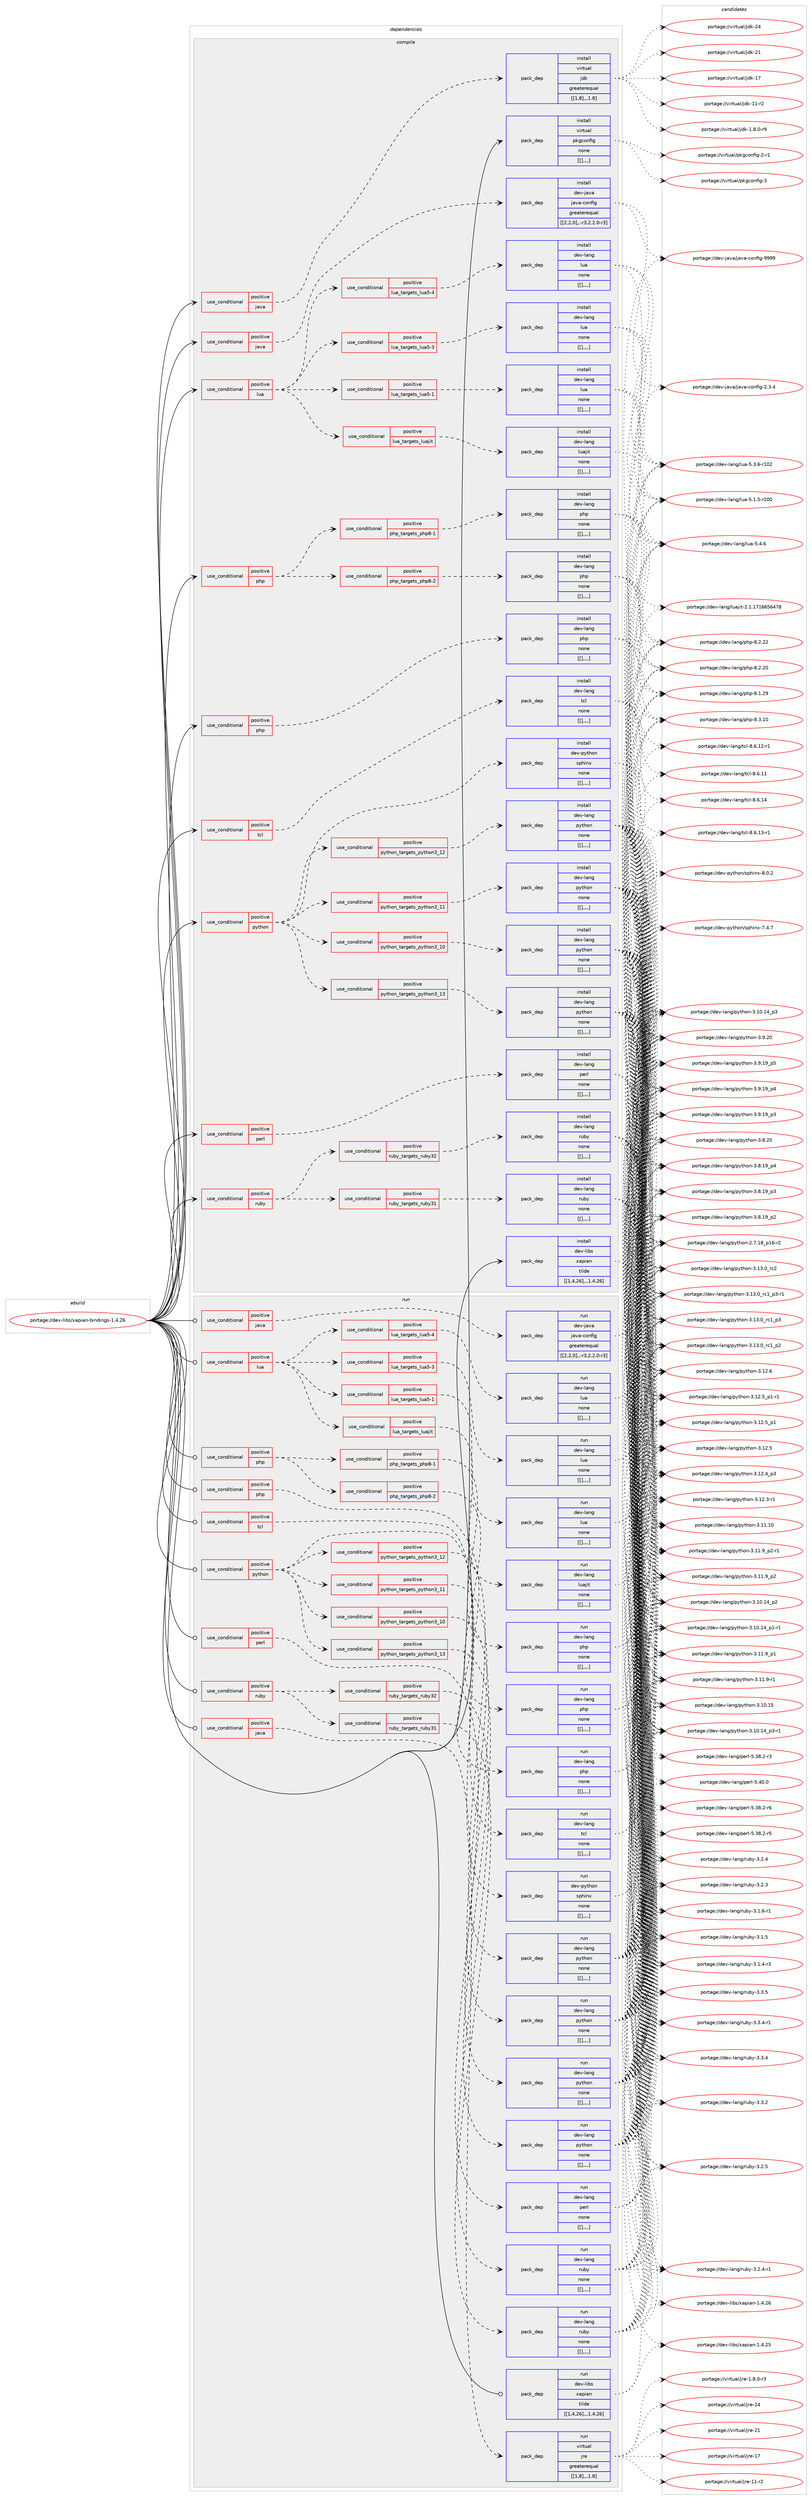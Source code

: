 digraph prolog {

# *************
# Graph options
# *************

newrank=true;
concentrate=true;
compound=true;
graph [rankdir=LR,fontname=Helvetica,fontsize=10,ranksep=1.5];#, ranksep=2.5, nodesep=0.2];
edge  [arrowhead=vee];
node  [fontname=Helvetica,fontsize=10];

# **********
# The ebuild
# **********

subgraph cluster_leftcol {
color=gray;
label=<<i>ebuild</i>>;
id [label="portage://dev-libs/xapian-bindings-1.4.26", color=red, width=4, href="../dev-libs/xapian-bindings-1.4.26.svg"];
}

# ****************
# The dependencies
# ****************

subgraph cluster_midcol {
color=gray;
label=<<i>dependencies</i>>;
subgraph cluster_compile {
fillcolor="#eeeeee";
style=filled;
label=<<i>compile</i>>;
subgraph cond29157 {
dependency116359 [label=<<TABLE BORDER="0" CELLBORDER="1" CELLSPACING="0" CELLPADDING="4"><TR><TD ROWSPAN="3" CELLPADDING="10">use_conditional</TD></TR><TR><TD>positive</TD></TR><TR><TD>java</TD></TR></TABLE>>, shape=none, color=red];
subgraph pack86034 {
dependency116360 [label=<<TABLE BORDER="0" CELLBORDER="1" CELLSPACING="0" CELLPADDING="4" WIDTH="220"><TR><TD ROWSPAN="6" CELLPADDING="30">pack_dep</TD></TR><TR><TD WIDTH="110">install</TD></TR><TR><TD>dev-java</TD></TR><TR><TD>java-config</TD></TR><TR><TD>greaterequal</TD></TR><TR><TD>[[2,2,0],,-r3,2.2.0-r3]</TD></TR></TABLE>>, shape=none, color=blue];
}
dependency116359:e -> dependency116360:w [weight=20,style="dashed",arrowhead="vee"];
}
id:e -> dependency116359:w [weight=20,style="solid",arrowhead="vee"];
subgraph cond29158 {
dependency116361 [label=<<TABLE BORDER="0" CELLBORDER="1" CELLSPACING="0" CELLPADDING="4"><TR><TD ROWSPAN="3" CELLPADDING="10">use_conditional</TD></TR><TR><TD>positive</TD></TR><TR><TD>java</TD></TR></TABLE>>, shape=none, color=red];
subgraph pack86035 {
dependency116362 [label=<<TABLE BORDER="0" CELLBORDER="1" CELLSPACING="0" CELLPADDING="4" WIDTH="220"><TR><TD ROWSPAN="6" CELLPADDING="30">pack_dep</TD></TR><TR><TD WIDTH="110">install</TD></TR><TR><TD>virtual</TD></TR><TR><TD>jdk</TD></TR><TR><TD>greaterequal</TD></TR><TR><TD>[[1,8],,,1.8]</TD></TR></TABLE>>, shape=none, color=blue];
}
dependency116361:e -> dependency116362:w [weight=20,style="dashed",arrowhead="vee"];
}
id:e -> dependency116361:w [weight=20,style="solid",arrowhead="vee"];
subgraph cond29159 {
dependency116363 [label=<<TABLE BORDER="0" CELLBORDER="1" CELLSPACING="0" CELLPADDING="4"><TR><TD ROWSPAN="3" CELLPADDING="10">use_conditional</TD></TR><TR><TD>positive</TD></TR><TR><TD>lua</TD></TR></TABLE>>, shape=none, color=red];
subgraph cond29160 {
dependency116364 [label=<<TABLE BORDER="0" CELLBORDER="1" CELLSPACING="0" CELLPADDING="4"><TR><TD ROWSPAN="3" CELLPADDING="10">use_conditional</TD></TR><TR><TD>positive</TD></TR><TR><TD>lua_targets_luajit</TD></TR></TABLE>>, shape=none, color=red];
subgraph pack86036 {
dependency116365 [label=<<TABLE BORDER="0" CELLBORDER="1" CELLSPACING="0" CELLPADDING="4" WIDTH="220"><TR><TD ROWSPAN="6" CELLPADDING="30">pack_dep</TD></TR><TR><TD WIDTH="110">install</TD></TR><TR><TD>dev-lang</TD></TR><TR><TD>luajit</TD></TR><TR><TD>none</TD></TR><TR><TD>[[],,,,]</TD></TR></TABLE>>, shape=none, color=blue];
}
dependency116364:e -> dependency116365:w [weight=20,style="dashed",arrowhead="vee"];
}
dependency116363:e -> dependency116364:w [weight=20,style="dashed",arrowhead="vee"];
subgraph cond29161 {
dependency116366 [label=<<TABLE BORDER="0" CELLBORDER="1" CELLSPACING="0" CELLPADDING="4"><TR><TD ROWSPAN="3" CELLPADDING="10">use_conditional</TD></TR><TR><TD>positive</TD></TR><TR><TD>lua_targets_lua5-1</TD></TR></TABLE>>, shape=none, color=red];
subgraph pack86037 {
dependency116367 [label=<<TABLE BORDER="0" CELLBORDER="1" CELLSPACING="0" CELLPADDING="4" WIDTH="220"><TR><TD ROWSPAN="6" CELLPADDING="30">pack_dep</TD></TR><TR><TD WIDTH="110">install</TD></TR><TR><TD>dev-lang</TD></TR><TR><TD>lua</TD></TR><TR><TD>none</TD></TR><TR><TD>[[],,,,]</TD></TR></TABLE>>, shape=none, color=blue];
}
dependency116366:e -> dependency116367:w [weight=20,style="dashed",arrowhead="vee"];
}
dependency116363:e -> dependency116366:w [weight=20,style="dashed",arrowhead="vee"];
subgraph cond29162 {
dependency116368 [label=<<TABLE BORDER="0" CELLBORDER="1" CELLSPACING="0" CELLPADDING="4"><TR><TD ROWSPAN="3" CELLPADDING="10">use_conditional</TD></TR><TR><TD>positive</TD></TR><TR><TD>lua_targets_lua5-3</TD></TR></TABLE>>, shape=none, color=red];
subgraph pack86038 {
dependency116369 [label=<<TABLE BORDER="0" CELLBORDER="1" CELLSPACING="0" CELLPADDING="4" WIDTH="220"><TR><TD ROWSPAN="6" CELLPADDING="30">pack_dep</TD></TR><TR><TD WIDTH="110">install</TD></TR><TR><TD>dev-lang</TD></TR><TR><TD>lua</TD></TR><TR><TD>none</TD></TR><TR><TD>[[],,,,]</TD></TR></TABLE>>, shape=none, color=blue];
}
dependency116368:e -> dependency116369:w [weight=20,style="dashed",arrowhead="vee"];
}
dependency116363:e -> dependency116368:w [weight=20,style="dashed",arrowhead="vee"];
subgraph cond29163 {
dependency116370 [label=<<TABLE BORDER="0" CELLBORDER="1" CELLSPACING="0" CELLPADDING="4"><TR><TD ROWSPAN="3" CELLPADDING="10">use_conditional</TD></TR><TR><TD>positive</TD></TR><TR><TD>lua_targets_lua5-4</TD></TR></TABLE>>, shape=none, color=red];
subgraph pack86039 {
dependency116371 [label=<<TABLE BORDER="0" CELLBORDER="1" CELLSPACING="0" CELLPADDING="4" WIDTH="220"><TR><TD ROWSPAN="6" CELLPADDING="30">pack_dep</TD></TR><TR><TD WIDTH="110">install</TD></TR><TR><TD>dev-lang</TD></TR><TR><TD>lua</TD></TR><TR><TD>none</TD></TR><TR><TD>[[],,,,]</TD></TR></TABLE>>, shape=none, color=blue];
}
dependency116370:e -> dependency116371:w [weight=20,style="dashed",arrowhead="vee"];
}
dependency116363:e -> dependency116370:w [weight=20,style="dashed",arrowhead="vee"];
}
id:e -> dependency116363:w [weight=20,style="solid",arrowhead="vee"];
subgraph cond29164 {
dependency116372 [label=<<TABLE BORDER="0" CELLBORDER="1" CELLSPACING="0" CELLPADDING="4"><TR><TD ROWSPAN="3" CELLPADDING="10">use_conditional</TD></TR><TR><TD>positive</TD></TR><TR><TD>perl</TD></TR></TABLE>>, shape=none, color=red];
subgraph pack86040 {
dependency116373 [label=<<TABLE BORDER="0" CELLBORDER="1" CELLSPACING="0" CELLPADDING="4" WIDTH="220"><TR><TD ROWSPAN="6" CELLPADDING="30">pack_dep</TD></TR><TR><TD WIDTH="110">install</TD></TR><TR><TD>dev-lang</TD></TR><TR><TD>perl</TD></TR><TR><TD>none</TD></TR><TR><TD>[[],,,,]</TD></TR></TABLE>>, shape=none, color=blue];
}
dependency116372:e -> dependency116373:w [weight=20,style="dashed",arrowhead="vee"];
}
id:e -> dependency116372:w [weight=20,style="solid",arrowhead="vee"];
subgraph cond29165 {
dependency116374 [label=<<TABLE BORDER="0" CELLBORDER="1" CELLSPACING="0" CELLPADDING="4"><TR><TD ROWSPAN="3" CELLPADDING="10">use_conditional</TD></TR><TR><TD>positive</TD></TR><TR><TD>php</TD></TR></TABLE>>, shape=none, color=red];
subgraph cond29166 {
dependency116375 [label=<<TABLE BORDER="0" CELLBORDER="1" CELLSPACING="0" CELLPADDING="4"><TR><TD ROWSPAN="3" CELLPADDING="10">use_conditional</TD></TR><TR><TD>positive</TD></TR><TR><TD>php_targets_php8-1</TD></TR></TABLE>>, shape=none, color=red];
subgraph pack86041 {
dependency116376 [label=<<TABLE BORDER="0" CELLBORDER="1" CELLSPACING="0" CELLPADDING="4" WIDTH="220"><TR><TD ROWSPAN="6" CELLPADDING="30">pack_dep</TD></TR><TR><TD WIDTH="110">install</TD></TR><TR><TD>dev-lang</TD></TR><TR><TD>php</TD></TR><TR><TD>none</TD></TR><TR><TD>[[],,,,]</TD></TR></TABLE>>, shape=none, color=blue];
}
dependency116375:e -> dependency116376:w [weight=20,style="dashed",arrowhead="vee"];
}
dependency116374:e -> dependency116375:w [weight=20,style="dashed",arrowhead="vee"];
subgraph cond29167 {
dependency116377 [label=<<TABLE BORDER="0" CELLBORDER="1" CELLSPACING="0" CELLPADDING="4"><TR><TD ROWSPAN="3" CELLPADDING="10">use_conditional</TD></TR><TR><TD>positive</TD></TR><TR><TD>php_targets_php8-2</TD></TR></TABLE>>, shape=none, color=red];
subgraph pack86042 {
dependency116378 [label=<<TABLE BORDER="0" CELLBORDER="1" CELLSPACING="0" CELLPADDING="4" WIDTH="220"><TR><TD ROWSPAN="6" CELLPADDING="30">pack_dep</TD></TR><TR><TD WIDTH="110">install</TD></TR><TR><TD>dev-lang</TD></TR><TR><TD>php</TD></TR><TR><TD>none</TD></TR><TR><TD>[[],,,,]</TD></TR></TABLE>>, shape=none, color=blue];
}
dependency116377:e -> dependency116378:w [weight=20,style="dashed",arrowhead="vee"];
}
dependency116374:e -> dependency116377:w [weight=20,style="dashed",arrowhead="vee"];
}
id:e -> dependency116374:w [weight=20,style="solid",arrowhead="vee"];
subgraph cond29168 {
dependency116379 [label=<<TABLE BORDER="0" CELLBORDER="1" CELLSPACING="0" CELLPADDING="4"><TR><TD ROWSPAN="3" CELLPADDING="10">use_conditional</TD></TR><TR><TD>positive</TD></TR><TR><TD>php</TD></TR></TABLE>>, shape=none, color=red];
subgraph pack86043 {
dependency116380 [label=<<TABLE BORDER="0" CELLBORDER="1" CELLSPACING="0" CELLPADDING="4" WIDTH="220"><TR><TD ROWSPAN="6" CELLPADDING="30">pack_dep</TD></TR><TR><TD WIDTH="110">install</TD></TR><TR><TD>dev-lang</TD></TR><TR><TD>php</TD></TR><TR><TD>none</TD></TR><TR><TD>[[],,,,]</TD></TR></TABLE>>, shape=none, color=blue];
}
dependency116379:e -> dependency116380:w [weight=20,style="dashed",arrowhead="vee"];
}
id:e -> dependency116379:w [weight=20,style="solid",arrowhead="vee"];
subgraph cond29169 {
dependency116381 [label=<<TABLE BORDER="0" CELLBORDER="1" CELLSPACING="0" CELLPADDING="4"><TR><TD ROWSPAN="3" CELLPADDING="10">use_conditional</TD></TR><TR><TD>positive</TD></TR><TR><TD>python</TD></TR></TABLE>>, shape=none, color=red];
subgraph pack86044 {
dependency116382 [label=<<TABLE BORDER="0" CELLBORDER="1" CELLSPACING="0" CELLPADDING="4" WIDTH="220"><TR><TD ROWSPAN="6" CELLPADDING="30">pack_dep</TD></TR><TR><TD WIDTH="110">install</TD></TR><TR><TD>dev-python</TD></TR><TR><TD>sphinx</TD></TR><TR><TD>none</TD></TR><TR><TD>[[],,,,]</TD></TR></TABLE>>, shape=none, color=blue];
}
dependency116381:e -> dependency116382:w [weight=20,style="dashed",arrowhead="vee"];
subgraph cond29170 {
dependency116383 [label=<<TABLE BORDER="0" CELLBORDER="1" CELLSPACING="0" CELLPADDING="4"><TR><TD ROWSPAN="3" CELLPADDING="10">use_conditional</TD></TR><TR><TD>positive</TD></TR><TR><TD>python_targets_python3_10</TD></TR></TABLE>>, shape=none, color=red];
subgraph pack86045 {
dependency116384 [label=<<TABLE BORDER="0" CELLBORDER="1" CELLSPACING="0" CELLPADDING="4" WIDTH="220"><TR><TD ROWSPAN="6" CELLPADDING="30">pack_dep</TD></TR><TR><TD WIDTH="110">install</TD></TR><TR><TD>dev-lang</TD></TR><TR><TD>python</TD></TR><TR><TD>none</TD></TR><TR><TD>[[],,,,]</TD></TR></TABLE>>, shape=none, color=blue];
}
dependency116383:e -> dependency116384:w [weight=20,style="dashed",arrowhead="vee"];
}
dependency116381:e -> dependency116383:w [weight=20,style="dashed",arrowhead="vee"];
subgraph cond29171 {
dependency116385 [label=<<TABLE BORDER="0" CELLBORDER="1" CELLSPACING="0" CELLPADDING="4"><TR><TD ROWSPAN="3" CELLPADDING="10">use_conditional</TD></TR><TR><TD>positive</TD></TR><TR><TD>python_targets_python3_11</TD></TR></TABLE>>, shape=none, color=red];
subgraph pack86046 {
dependency116386 [label=<<TABLE BORDER="0" CELLBORDER="1" CELLSPACING="0" CELLPADDING="4" WIDTH="220"><TR><TD ROWSPAN="6" CELLPADDING="30">pack_dep</TD></TR><TR><TD WIDTH="110">install</TD></TR><TR><TD>dev-lang</TD></TR><TR><TD>python</TD></TR><TR><TD>none</TD></TR><TR><TD>[[],,,,]</TD></TR></TABLE>>, shape=none, color=blue];
}
dependency116385:e -> dependency116386:w [weight=20,style="dashed",arrowhead="vee"];
}
dependency116381:e -> dependency116385:w [weight=20,style="dashed",arrowhead="vee"];
subgraph cond29172 {
dependency116387 [label=<<TABLE BORDER="0" CELLBORDER="1" CELLSPACING="0" CELLPADDING="4"><TR><TD ROWSPAN="3" CELLPADDING="10">use_conditional</TD></TR><TR><TD>positive</TD></TR><TR><TD>python_targets_python3_12</TD></TR></TABLE>>, shape=none, color=red];
subgraph pack86047 {
dependency116388 [label=<<TABLE BORDER="0" CELLBORDER="1" CELLSPACING="0" CELLPADDING="4" WIDTH="220"><TR><TD ROWSPAN="6" CELLPADDING="30">pack_dep</TD></TR><TR><TD WIDTH="110">install</TD></TR><TR><TD>dev-lang</TD></TR><TR><TD>python</TD></TR><TR><TD>none</TD></TR><TR><TD>[[],,,,]</TD></TR></TABLE>>, shape=none, color=blue];
}
dependency116387:e -> dependency116388:w [weight=20,style="dashed",arrowhead="vee"];
}
dependency116381:e -> dependency116387:w [weight=20,style="dashed",arrowhead="vee"];
subgraph cond29173 {
dependency116389 [label=<<TABLE BORDER="0" CELLBORDER="1" CELLSPACING="0" CELLPADDING="4"><TR><TD ROWSPAN="3" CELLPADDING="10">use_conditional</TD></TR><TR><TD>positive</TD></TR><TR><TD>python_targets_python3_13</TD></TR></TABLE>>, shape=none, color=red];
subgraph pack86048 {
dependency116390 [label=<<TABLE BORDER="0" CELLBORDER="1" CELLSPACING="0" CELLPADDING="4" WIDTH="220"><TR><TD ROWSPAN="6" CELLPADDING="30">pack_dep</TD></TR><TR><TD WIDTH="110">install</TD></TR><TR><TD>dev-lang</TD></TR><TR><TD>python</TD></TR><TR><TD>none</TD></TR><TR><TD>[[],,,,]</TD></TR></TABLE>>, shape=none, color=blue];
}
dependency116389:e -> dependency116390:w [weight=20,style="dashed",arrowhead="vee"];
}
dependency116381:e -> dependency116389:w [weight=20,style="dashed",arrowhead="vee"];
}
id:e -> dependency116381:w [weight=20,style="solid",arrowhead="vee"];
subgraph cond29174 {
dependency116391 [label=<<TABLE BORDER="0" CELLBORDER="1" CELLSPACING="0" CELLPADDING="4"><TR><TD ROWSPAN="3" CELLPADDING="10">use_conditional</TD></TR><TR><TD>positive</TD></TR><TR><TD>ruby</TD></TR></TABLE>>, shape=none, color=red];
subgraph cond29175 {
dependency116392 [label=<<TABLE BORDER="0" CELLBORDER="1" CELLSPACING="0" CELLPADDING="4"><TR><TD ROWSPAN="3" CELLPADDING="10">use_conditional</TD></TR><TR><TD>positive</TD></TR><TR><TD>ruby_targets_ruby31</TD></TR></TABLE>>, shape=none, color=red];
subgraph pack86049 {
dependency116393 [label=<<TABLE BORDER="0" CELLBORDER="1" CELLSPACING="0" CELLPADDING="4" WIDTH="220"><TR><TD ROWSPAN="6" CELLPADDING="30">pack_dep</TD></TR><TR><TD WIDTH="110">install</TD></TR><TR><TD>dev-lang</TD></TR><TR><TD>ruby</TD></TR><TR><TD>none</TD></TR><TR><TD>[[],,,,]</TD></TR></TABLE>>, shape=none, color=blue];
}
dependency116392:e -> dependency116393:w [weight=20,style="dashed",arrowhead="vee"];
}
dependency116391:e -> dependency116392:w [weight=20,style="dashed",arrowhead="vee"];
subgraph cond29176 {
dependency116394 [label=<<TABLE BORDER="0" CELLBORDER="1" CELLSPACING="0" CELLPADDING="4"><TR><TD ROWSPAN="3" CELLPADDING="10">use_conditional</TD></TR><TR><TD>positive</TD></TR><TR><TD>ruby_targets_ruby32</TD></TR></TABLE>>, shape=none, color=red];
subgraph pack86050 {
dependency116395 [label=<<TABLE BORDER="0" CELLBORDER="1" CELLSPACING="0" CELLPADDING="4" WIDTH="220"><TR><TD ROWSPAN="6" CELLPADDING="30">pack_dep</TD></TR><TR><TD WIDTH="110">install</TD></TR><TR><TD>dev-lang</TD></TR><TR><TD>ruby</TD></TR><TR><TD>none</TD></TR><TR><TD>[[],,,,]</TD></TR></TABLE>>, shape=none, color=blue];
}
dependency116394:e -> dependency116395:w [weight=20,style="dashed",arrowhead="vee"];
}
dependency116391:e -> dependency116394:w [weight=20,style="dashed",arrowhead="vee"];
}
id:e -> dependency116391:w [weight=20,style="solid",arrowhead="vee"];
subgraph cond29177 {
dependency116396 [label=<<TABLE BORDER="0" CELLBORDER="1" CELLSPACING="0" CELLPADDING="4"><TR><TD ROWSPAN="3" CELLPADDING="10">use_conditional</TD></TR><TR><TD>positive</TD></TR><TR><TD>tcl</TD></TR></TABLE>>, shape=none, color=red];
subgraph pack86051 {
dependency116397 [label=<<TABLE BORDER="0" CELLBORDER="1" CELLSPACING="0" CELLPADDING="4" WIDTH="220"><TR><TD ROWSPAN="6" CELLPADDING="30">pack_dep</TD></TR><TR><TD WIDTH="110">install</TD></TR><TR><TD>dev-lang</TD></TR><TR><TD>tcl</TD></TR><TR><TD>none</TD></TR><TR><TD>[[],,,,]</TD></TR></TABLE>>, shape=none, color=blue];
}
dependency116396:e -> dependency116397:w [weight=20,style="dashed",arrowhead="vee"];
}
id:e -> dependency116396:w [weight=20,style="solid",arrowhead="vee"];
subgraph pack86052 {
dependency116398 [label=<<TABLE BORDER="0" CELLBORDER="1" CELLSPACING="0" CELLPADDING="4" WIDTH="220"><TR><TD ROWSPAN="6" CELLPADDING="30">pack_dep</TD></TR><TR><TD WIDTH="110">install</TD></TR><TR><TD>dev-libs</TD></TR><TR><TD>xapian</TD></TR><TR><TD>tilde</TD></TR><TR><TD>[[1,4,26],,,1.4.26]</TD></TR></TABLE>>, shape=none, color=blue];
}
id:e -> dependency116398:w [weight=20,style="solid",arrowhead="vee"];
subgraph pack86053 {
dependency116399 [label=<<TABLE BORDER="0" CELLBORDER="1" CELLSPACING="0" CELLPADDING="4" WIDTH="220"><TR><TD ROWSPAN="6" CELLPADDING="30">pack_dep</TD></TR><TR><TD WIDTH="110">install</TD></TR><TR><TD>virtual</TD></TR><TR><TD>pkgconfig</TD></TR><TR><TD>none</TD></TR><TR><TD>[[],,,,]</TD></TR></TABLE>>, shape=none, color=blue];
}
id:e -> dependency116399:w [weight=20,style="solid",arrowhead="vee"];
}
subgraph cluster_compileandrun {
fillcolor="#eeeeee";
style=filled;
label=<<i>compile and run</i>>;
}
subgraph cluster_run {
fillcolor="#eeeeee";
style=filled;
label=<<i>run</i>>;
subgraph cond29178 {
dependency116400 [label=<<TABLE BORDER="0" CELLBORDER="1" CELLSPACING="0" CELLPADDING="4"><TR><TD ROWSPAN="3" CELLPADDING="10">use_conditional</TD></TR><TR><TD>positive</TD></TR><TR><TD>java</TD></TR></TABLE>>, shape=none, color=red];
subgraph pack86054 {
dependency116401 [label=<<TABLE BORDER="0" CELLBORDER="1" CELLSPACING="0" CELLPADDING="4" WIDTH="220"><TR><TD ROWSPAN="6" CELLPADDING="30">pack_dep</TD></TR><TR><TD WIDTH="110">run</TD></TR><TR><TD>dev-java</TD></TR><TR><TD>java-config</TD></TR><TR><TD>greaterequal</TD></TR><TR><TD>[[2,2,0],,-r3,2.2.0-r3]</TD></TR></TABLE>>, shape=none, color=blue];
}
dependency116400:e -> dependency116401:w [weight=20,style="dashed",arrowhead="vee"];
}
id:e -> dependency116400:w [weight=20,style="solid",arrowhead="odot"];
subgraph cond29179 {
dependency116402 [label=<<TABLE BORDER="0" CELLBORDER="1" CELLSPACING="0" CELLPADDING="4"><TR><TD ROWSPAN="3" CELLPADDING="10">use_conditional</TD></TR><TR><TD>positive</TD></TR><TR><TD>java</TD></TR></TABLE>>, shape=none, color=red];
subgraph pack86055 {
dependency116403 [label=<<TABLE BORDER="0" CELLBORDER="1" CELLSPACING="0" CELLPADDING="4" WIDTH="220"><TR><TD ROWSPAN="6" CELLPADDING="30">pack_dep</TD></TR><TR><TD WIDTH="110">run</TD></TR><TR><TD>virtual</TD></TR><TR><TD>jre</TD></TR><TR><TD>greaterequal</TD></TR><TR><TD>[[1,8],,,1.8]</TD></TR></TABLE>>, shape=none, color=blue];
}
dependency116402:e -> dependency116403:w [weight=20,style="dashed",arrowhead="vee"];
}
id:e -> dependency116402:w [weight=20,style="solid",arrowhead="odot"];
subgraph cond29180 {
dependency116404 [label=<<TABLE BORDER="0" CELLBORDER="1" CELLSPACING="0" CELLPADDING="4"><TR><TD ROWSPAN="3" CELLPADDING="10">use_conditional</TD></TR><TR><TD>positive</TD></TR><TR><TD>lua</TD></TR></TABLE>>, shape=none, color=red];
subgraph cond29181 {
dependency116405 [label=<<TABLE BORDER="0" CELLBORDER="1" CELLSPACING="0" CELLPADDING="4"><TR><TD ROWSPAN="3" CELLPADDING="10">use_conditional</TD></TR><TR><TD>positive</TD></TR><TR><TD>lua_targets_luajit</TD></TR></TABLE>>, shape=none, color=red];
subgraph pack86056 {
dependency116406 [label=<<TABLE BORDER="0" CELLBORDER="1" CELLSPACING="0" CELLPADDING="4" WIDTH="220"><TR><TD ROWSPAN="6" CELLPADDING="30">pack_dep</TD></TR><TR><TD WIDTH="110">run</TD></TR><TR><TD>dev-lang</TD></TR><TR><TD>luajit</TD></TR><TR><TD>none</TD></TR><TR><TD>[[],,,,]</TD></TR></TABLE>>, shape=none, color=blue];
}
dependency116405:e -> dependency116406:w [weight=20,style="dashed",arrowhead="vee"];
}
dependency116404:e -> dependency116405:w [weight=20,style="dashed",arrowhead="vee"];
subgraph cond29182 {
dependency116407 [label=<<TABLE BORDER="0" CELLBORDER="1" CELLSPACING="0" CELLPADDING="4"><TR><TD ROWSPAN="3" CELLPADDING="10">use_conditional</TD></TR><TR><TD>positive</TD></TR><TR><TD>lua_targets_lua5-1</TD></TR></TABLE>>, shape=none, color=red];
subgraph pack86057 {
dependency116408 [label=<<TABLE BORDER="0" CELLBORDER="1" CELLSPACING="0" CELLPADDING="4" WIDTH="220"><TR><TD ROWSPAN="6" CELLPADDING="30">pack_dep</TD></TR><TR><TD WIDTH="110">run</TD></TR><TR><TD>dev-lang</TD></TR><TR><TD>lua</TD></TR><TR><TD>none</TD></TR><TR><TD>[[],,,,]</TD></TR></TABLE>>, shape=none, color=blue];
}
dependency116407:e -> dependency116408:w [weight=20,style="dashed",arrowhead="vee"];
}
dependency116404:e -> dependency116407:w [weight=20,style="dashed",arrowhead="vee"];
subgraph cond29183 {
dependency116409 [label=<<TABLE BORDER="0" CELLBORDER="1" CELLSPACING="0" CELLPADDING="4"><TR><TD ROWSPAN="3" CELLPADDING="10">use_conditional</TD></TR><TR><TD>positive</TD></TR><TR><TD>lua_targets_lua5-3</TD></TR></TABLE>>, shape=none, color=red];
subgraph pack86058 {
dependency116410 [label=<<TABLE BORDER="0" CELLBORDER="1" CELLSPACING="0" CELLPADDING="4" WIDTH="220"><TR><TD ROWSPAN="6" CELLPADDING="30">pack_dep</TD></TR><TR><TD WIDTH="110">run</TD></TR><TR><TD>dev-lang</TD></TR><TR><TD>lua</TD></TR><TR><TD>none</TD></TR><TR><TD>[[],,,,]</TD></TR></TABLE>>, shape=none, color=blue];
}
dependency116409:e -> dependency116410:w [weight=20,style="dashed",arrowhead="vee"];
}
dependency116404:e -> dependency116409:w [weight=20,style="dashed",arrowhead="vee"];
subgraph cond29184 {
dependency116411 [label=<<TABLE BORDER="0" CELLBORDER="1" CELLSPACING="0" CELLPADDING="4"><TR><TD ROWSPAN="3" CELLPADDING="10">use_conditional</TD></TR><TR><TD>positive</TD></TR><TR><TD>lua_targets_lua5-4</TD></TR></TABLE>>, shape=none, color=red];
subgraph pack86059 {
dependency116412 [label=<<TABLE BORDER="0" CELLBORDER="1" CELLSPACING="0" CELLPADDING="4" WIDTH="220"><TR><TD ROWSPAN="6" CELLPADDING="30">pack_dep</TD></TR><TR><TD WIDTH="110">run</TD></TR><TR><TD>dev-lang</TD></TR><TR><TD>lua</TD></TR><TR><TD>none</TD></TR><TR><TD>[[],,,,]</TD></TR></TABLE>>, shape=none, color=blue];
}
dependency116411:e -> dependency116412:w [weight=20,style="dashed",arrowhead="vee"];
}
dependency116404:e -> dependency116411:w [weight=20,style="dashed",arrowhead="vee"];
}
id:e -> dependency116404:w [weight=20,style="solid",arrowhead="odot"];
subgraph cond29185 {
dependency116413 [label=<<TABLE BORDER="0" CELLBORDER="1" CELLSPACING="0" CELLPADDING="4"><TR><TD ROWSPAN="3" CELLPADDING="10">use_conditional</TD></TR><TR><TD>positive</TD></TR><TR><TD>perl</TD></TR></TABLE>>, shape=none, color=red];
subgraph pack86060 {
dependency116414 [label=<<TABLE BORDER="0" CELLBORDER="1" CELLSPACING="0" CELLPADDING="4" WIDTH="220"><TR><TD ROWSPAN="6" CELLPADDING="30">pack_dep</TD></TR><TR><TD WIDTH="110">run</TD></TR><TR><TD>dev-lang</TD></TR><TR><TD>perl</TD></TR><TR><TD>none</TD></TR><TR><TD>[[],,,,]</TD></TR></TABLE>>, shape=none, color=blue];
}
dependency116413:e -> dependency116414:w [weight=20,style="dashed",arrowhead="vee"];
}
id:e -> dependency116413:w [weight=20,style="solid",arrowhead="odot"];
subgraph cond29186 {
dependency116415 [label=<<TABLE BORDER="0" CELLBORDER="1" CELLSPACING="0" CELLPADDING="4"><TR><TD ROWSPAN="3" CELLPADDING="10">use_conditional</TD></TR><TR><TD>positive</TD></TR><TR><TD>php</TD></TR></TABLE>>, shape=none, color=red];
subgraph cond29187 {
dependency116416 [label=<<TABLE BORDER="0" CELLBORDER="1" CELLSPACING="0" CELLPADDING="4"><TR><TD ROWSPAN="3" CELLPADDING="10">use_conditional</TD></TR><TR><TD>positive</TD></TR><TR><TD>php_targets_php8-1</TD></TR></TABLE>>, shape=none, color=red];
subgraph pack86061 {
dependency116417 [label=<<TABLE BORDER="0" CELLBORDER="1" CELLSPACING="0" CELLPADDING="4" WIDTH="220"><TR><TD ROWSPAN="6" CELLPADDING="30">pack_dep</TD></TR><TR><TD WIDTH="110">run</TD></TR><TR><TD>dev-lang</TD></TR><TR><TD>php</TD></TR><TR><TD>none</TD></TR><TR><TD>[[],,,,]</TD></TR></TABLE>>, shape=none, color=blue];
}
dependency116416:e -> dependency116417:w [weight=20,style="dashed",arrowhead="vee"];
}
dependency116415:e -> dependency116416:w [weight=20,style="dashed",arrowhead="vee"];
subgraph cond29188 {
dependency116418 [label=<<TABLE BORDER="0" CELLBORDER="1" CELLSPACING="0" CELLPADDING="4"><TR><TD ROWSPAN="3" CELLPADDING="10">use_conditional</TD></TR><TR><TD>positive</TD></TR><TR><TD>php_targets_php8-2</TD></TR></TABLE>>, shape=none, color=red];
subgraph pack86062 {
dependency116419 [label=<<TABLE BORDER="0" CELLBORDER="1" CELLSPACING="0" CELLPADDING="4" WIDTH="220"><TR><TD ROWSPAN="6" CELLPADDING="30">pack_dep</TD></TR><TR><TD WIDTH="110">run</TD></TR><TR><TD>dev-lang</TD></TR><TR><TD>php</TD></TR><TR><TD>none</TD></TR><TR><TD>[[],,,,]</TD></TR></TABLE>>, shape=none, color=blue];
}
dependency116418:e -> dependency116419:w [weight=20,style="dashed",arrowhead="vee"];
}
dependency116415:e -> dependency116418:w [weight=20,style="dashed",arrowhead="vee"];
}
id:e -> dependency116415:w [weight=20,style="solid",arrowhead="odot"];
subgraph cond29189 {
dependency116420 [label=<<TABLE BORDER="0" CELLBORDER="1" CELLSPACING="0" CELLPADDING="4"><TR><TD ROWSPAN="3" CELLPADDING="10">use_conditional</TD></TR><TR><TD>positive</TD></TR><TR><TD>php</TD></TR></TABLE>>, shape=none, color=red];
subgraph pack86063 {
dependency116421 [label=<<TABLE BORDER="0" CELLBORDER="1" CELLSPACING="0" CELLPADDING="4" WIDTH="220"><TR><TD ROWSPAN="6" CELLPADDING="30">pack_dep</TD></TR><TR><TD WIDTH="110">run</TD></TR><TR><TD>dev-lang</TD></TR><TR><TD>php</TD></TR><TR><TD>none</TD></TR><TR><TD>[[],,,,]</TD></TR></TABLE>>, shape=none, color=blue];
}
dependency116420:e -> dependency116421:w [weight=20,style="dashed",arrowhead="vee"];
}
id:e -> dependency116420:w [weight=20,style="solid",arrowhead="odot"];
subgraph cond29190 {
dependency116422 [label=<<TABLE BORDER="0" CELLBORDER="1" CELLSPACING="0" CELLPADDING="4"><TR><TD ROWSPAN="3" CELLPADDING="10">use_conditional</TD></TR><TR><TD>positive</TD></TR><TR><TD>python</TD></TR></TABLE>>, shape=none, color=red];
subgraph pack86064 {
dependency116423 [label=<<TABLE BORDER="0" CELLBORDER="1" CELLSPACING="0" CELLPADDING="4" WIDTH="220"><TR><TD ROWSPAN="6" CELLPADDING="30">pack_dep</TD></TR><TR><TD WIDTH="110">run</TD></TR><TR><TD>dev-python</TD></TR><TR><TD>sphinx</TD></TR><TR><TD>none</TD></TR><TR><TD>[[],,,,]</TD></TR></TABLE>>, shape=none, color=blue];
}
dependency116422:e -> dependency116423:w [weight=20,style="dashed",arrowhead="vee"];
subgraph cond29191 {
dependency116424 [label=<<TABLE BORDER="0" CELLBORDER="1" CELLSPACING="0" CELLPADDING="4"><TR><TD ROWSPAN="3" CELLPADDING="10">use_conditional</TD></TR><TR><TD>positive</TD></TR><TR><TD>python_targets_python3_10</TD></TR></TABLE>>, shape=none, color=red];
subgraph pack86065 {
dependency116425 [label=<<TABLE BORDER="0" CELLBORDER="1" CELLSPACING="0" CELLPADDING="4" WIDTH="220"><TR><TD ROWSPAN="6" CELLPADDING="30">pack_dep</TD></TR><TR><TD WIDTH="110">run</TD></TR><TR><TD>dev-lang</TD></TR><TR><TD>python</TD></TR><TR><TD>none</TD></TR><TR><TD>[[],,,,]</TD></TR></TABLE>>, shape=none, color=blue];
}
dependency116424:e -> dependency116425:w [weight=20,style="dashed",arrowhead="vee"];
}
dependency116422:e -> dependency116424:w [weight=20,style="dashed",arrowhead="vee"];
subgraph cond29192 {
dependency116426 [label=<<TABLE BORDER="0" CELLBORDER="1" CELLSPACING="0" CELLPADDING="4"><TR><TD ROWSPAN="3" CELLPADDING="10">use_conditional</TD></TR><TR><TD>positive</TD></TR><TR><TD>python_targets_python3_11</TD></TR></TABLE>>, shape=none, color=red];
subgraph pack86066 {
dependency116427 [label=<<TABLE BORDER="0" CELLBORDER="1" CELLSPACING="0" CELLPADDING="4" WIDTH="220"><TR><TD ROWSPAN="6" CELLPADDING="30">pack_dep</TD></TR><TR><TD WIDTH="110">run</TD></TR><TR><TD>dev-lang</TD></TR><TR><TD>python</TD></TR><TR><TD>none</TD></TR><TR><TD>[[],,,,]</TD></TR></TABLE>>, shape=none, color=blue];
}
dependency116426:e -> dependency116427:w [weight=20,style="dashed",arrowhead="vee"];
}
dependency116422:e -> dependency116426:w [weight=20,style="dashed",arrowhead="vee"];
subgraph cond29193 {
dependency116428 [label=<<TABLE BORDER="0" CELLBORDER="1" CELLSPACING="0" CELLPADDING="4"><TR><TD ROWSPAN="3" CELLPADDING="10">use_conditional</TD></TR><TR><TD>positive</TD></TR><TR><TD>python_targets_python3_12</TD></TR></TABLE>>, shape=none, color=red];
subgraph pack86067 {
dependency116429 [label=<<TABLE BORDER="0" CELLBORDER="1" CELLSPACING="0" CELLPADDING="4" WIDTH="220"><TR><TD ROWSPAN="6" CELLPADDING="30">pack_dep</TD></TR><TR><TD WIDTH="110">run</TD></TR><TR><TD>dev-lang</TD></TR><TR><TD>python</TD></TR><TR><TD>none</TD></TR><TR><TD>[[],,,,]</TD></TR></TABLE>>, shape=none, color=blue];
}
dependency116428:e -> dependency116429:w [weight=20,style="dashed",arrowhead="vee"];
}
dependency116422:e -> dependency116428:w [weight=20,style="dashed",arrowhead="vee"];
subgraph cond29194 {
dependency116430 [label=<<TABLE BORDER="0" CELLBORDER="1" CELLSPACING="0" CELLPADDING="4"><TR><TD ROWSPAN="3" CELLPADDING="10">use_conditional</TD></TR><TR><TD>positive</TD></TR><TR><TD>python_targets_python3_13</TD></TR></TABLE>>, shape=none, color=red];
subgraph pack86068 {
dependency116431 [label=<<TABLE BORDER="0" CELLBORDER="1" CELLSPACING="0" CELLPADDING="4" WIDTH="220"><TR><TD ROWSPAN="6" CELLPADDING="30">pack_dep</TD></TR><TR><TD WIDTH="110">run</TD></TR><TR><TD>dev-lang</TD></TR><TR><TD>python</TD></TR><TR><TD>none</TD></TR><TR><TD>[[],,,,]</TD></TR></TABLE>>, shape=none, color=blue];
}
dependency116430:e -> dependency116431:w [weight=20,style="dashed",arrowhead="vee"];
}
dependency116422:e -> dependency116430:w [weight=20,style="dashed",arrowhead="vee"];
}
id:e -> dependency116422:w [weight=20,style="solid",arrowhead="odot"];
subgraph cond29195 {
dependency116432 [label=<<TABLE BORDER="0" CELLBORDER="1" CELLSPACING="0" CELLPADDING="4"><TR><TD ROWSPAN="3" CELLPADDING="10">use_conditional</TD></TR><TR><TD>positive</TD></TR><TR><TD>ruby</TD></TR></TABLE>>, shape=none, color=red];
subgraph cond29196 {
dependency116433 [label=<<TABLE BORDER="0" CELLBORDER="1" CELLSPACING="0" CELLPADDING="4"><TR><TD ROWSPAN="3" CELLPADDING="10">use_conditional</TD></TR><TR><TD>positive</TD></TR><TR><TD>ruby_targets_ruby31</TD></TR></TABLE>>, shape=none, color=red];
subgraph pack86069 {
dependency116434 [label=<<TABLE BORDER="0" CELLBORDER="1" CELLSPACING="0" CELLPADDING="4" WIDTH="220"><TR><TD ROWSPAN="6" CELLPADDING="30">pack_dep</TD></TR><TR><TD WIDTH="110">run</TD></TR><TR><TD>dev-lang</TD></TR><TR><TD>ruby</TD></TR><TR><TD>none</TD></TR><TR><TD>[[],,,,]</TD></TR></TABLE>>, shape=none, color=blue];
}
dependency116433:e -> dependency116434:w [weight=20,style="dashed",arrowhead="vee"];
}
dependency116432:e -> dependency116433:w [weight=20,style="dashed",arrowhead="vee"];
subgraph cond29197 {
dependency116435 [label=<<TABLE BORDER="0" CELLBORDER="1" CELLSPACING="0" CELLPADDING="4"><TR><TD ROWSPAN="3" CELLPADDING="10">use_conditional</TD></TR><TR><TD>positive</TD></TR><TR><TD>ruby_targets_ruby32</TD></TR></TABLE>>, shape=none, color=red];
subgraph pack86070 {
dependency116436 [label=<<TABLE BORDER="0" CELLBORDER="1" CELLSPACING="0" CELLPADDING="4" WIDTH="220"><TR><TD ROWSPAN="6" CELLPADDING="30">pack_dep</TD></TR><TR><TD WIDTH="110">run</TD></TR><TR><TD>dev-lang</TD></TR><TR><TD>ruby</TD></TR><TR><TD>none</TD></TR><TR><TD>[[],,,,]</TD></TR></TABLE>>, shape=none, color=blue];
}
dependency116435:e -> dependency116436:w [weight=20,style="dashed",arrowhead="vee"];
}
dependency116432:e -> dependency116435:w [weight=20,style="dashed",arrowhead="vee"];
}
id:e -> dependency116432:w [weight=20,style="solid",arrowhead="odot"];
subgraph cond29198 {
dependency116437 [label=<<TABLE BORDER="0" CELLBORDER="1" CELLSPACING="0" CELLPADDING="4"><TR><TD ROWSPAN="3" CELLPADDING="10">use_conditional</TD></TR><TR><TD>positive</TD></TR><TR><TD>tcl</TD></TR></TABLE>>, shape=none, color=red];
subgraph pack86071 {
dependency116438 [label=<<TABLE BORDER="0" CELLBORDER="1" CELLSPACING="0" CELLPADDING="4" WIDTH="220"><TR><TD ROWSPAN="6" CELLPADDING="30">pack_dep</TD></TR><TR><TD WIDTH="110">run</TD></TR><TR><TD>dev-lang</TD></TR><TR><TD>tcl</TD></TR><TR><TD>none</TD></TR><TR><TD>[[],,,,]</TD></TR></TABLE>>, shape=none, color=blue];
}
dependency116437:e -> dependency116438:w [weight=20,style="dashed",arrowhead="vee"];
}
id:e -> dependency116437:w [weight=20,style="solid",arrowhead="odot"];
subgraph pack86072 {
dependency116439 [label=<<TABLE BORDER="0" CELLBORDER="1" CELLSPACING="0" CELLPADDING="4" WIDTH="220"><TR><TD ROWSPAN="6" CELLPADDING="30">pack_dep</TD></TR><TR><TD WIDTH="110">run</TD></TR><TR><TD>dev-libs</TD></TR><TR><TD>xapian</TD></TR><TR><TD>tilde</TD></TR><TR><TD>[[1,4,26],,,1.4.26]</TD></TR></TABLE>>, shape=none, color=blue];
}
id:e -> dependency116439:w [weight=20,style="solid",arrowhead="odot"];
}
}

# **************
# The candidates
# **************

subgraph cluster_choices {
rank=same;
color=gray;
label=<<i>candidates</i>>;

subgraph choice86034 {
color=black;
nodesep=1;
choice10010111845106971189747106971189745991111101021051034557575757 [label="portage://dev-java/java-config-9999", color=red, width=4,href="../dev-java/java-config-9999.svg"];
choice1001011184510697118974710697118974599111110102105103455046514652 [label="portage://dev-java/java-config-2.3.4", color=red, width=4,href="../dev-java/java-config-2.3.4.svg"];
dependency116360:e -> choice10010111845106971189747106971189745991111101021051034557575757:w [style=dotted,weight="100"];
dependency116360:e -> choice1001011184510697118974710697118974599111110102105103455046514652:w [style=dotted,weight="100"];
}
subgraph choice86035 {
color=black;
nodesep=1;
choice1181051141161179710847106100107455052 [label="portage://virtual/jdk-24", color=red, width=4,href="../virtual/jdk-24.svg"];
choice1181051141161179710847106100107455049 [label="portage://virtual/jdk-21", color=red, width=4,href="../virtual/jdk-21.svg"];
choice1181051141161179710847106100107454955 [label="portage://virtual/jdk-17", color=red, width=4,href="../virtual/jdk-17.svg"];
choice11810511411611797108471061001074549494511450 [label="portage://virtual/jdk-11-r2", color=red, width=4,href="../virtual/jdk-11-r2.svg"];
choice11810511411611797108471061001074549465646484511457 [label="portage://virtual/jdk-1.8.0-r9", color=red, width=4,href="../virtual/jdk-1.8.0-r9.svg"];
dependency116362:e -> choice1181051141161179710847106100107455052:w [style=dotted,weight="100"];
dependency116362:e -> choice1181051141161179710847106100107455049:w [style=dotted,weight="100"];
dependency116362:e -> choice1181051141161179710847106100107454955:w [style=dotted,weight="100"];
dependency116362:e -> choice11810511411611797108471061001074549494511450:w [style=dotted,weight="100"];
dependency116362:e -> choice11810511411611797108471061001074549465646484511457:w [style=dotted,weight="100"];
}
subgraph choice86036 {
color=black;
nodesep=1;
choice10010111845108971101034710811797106105116455046494649554954545354525556 [label="portage://dev-lang/luajit-2.1.1716656478", color=red, width=4,href="../dev-lang/luajit-2.1.1716656478.svg"];
dependency116365:e -> choice10010111845108971101034710811797106105116455046494649554954545354525556:w [style=dotted,weight="100"];
}
subgraph choice86037 {
color=black;
nodesep=1;
choice10010111845108971101034710811797455346524654 [label="portage://dev-lang/lua-5.4.6", color=red, width=4,href="../dev-lang/lua-5.4.6.svg"];
choice1001011184510897110103471081179745534651465445114494850 [label="portage://dev-lang/lua-5.3.6-r102", color=red, width=4,href="../dev-lang/lua-5.3.6-r102.svg"];
choice1001011184510897110103471081179745534649465345114504848 [label="portage://dev-lang/lua-5.1.5-r200", color=red, width=4,href="../dev-lang/lua-5.1.5-r200.svg"];
dependency116367:e -> choice10010111845108971101034710811797455346524654:w [style=dotted,weight="100"];
dependency116367:e -> choice1001011184510897110103471081179745534651465445114494850:w [style=dotted,weight="100"];
dependency116367:e -> choice1001011184510897110103471081179745534649465345114504848:w [style=dotted,weight="100"];
}
subgraph choice86038 {
color=black;
nodesep=1;
choice10010111845108971101034710811797455346524654 [label="portage://dev-lang/lua-5.4.6", color=red, width=4,href="../dev-lang/lua-5.4.6.svg"];
choice1001011184510897110103471081179745534651465445114494850 [label="portage://dev-lang/lua-5.3.6-r102", color=red, width=4,href="../dev-lang/lua-5.3.6-r102.svg"];
choice1001011184510897110103471081179745534649465345114504848 [label="portage://dev-lang/lua-5.1.5-r200", color=red, width=4,href="../dev-lang/lua-5.1.5-r200.svg"];
dependency116369:e -> choice10010111845108971101034710811797455346524654:w [style=dotted,weight="100"];
dependency116369:e -> choice1001011184510897110103471081179745534651465445114494850:w [style=dotted,weight="100"];
dependency116369:e -> choice1001011184510897110103471081179745534649465345114504848:w [style=dotted,weight="100"];
}
subgraph choice86039 {
color=black;
nodesep=1;
choice10010111845108971101034710811797455346524654 [label="portage://dev-lang/lua-5.4.6", color=red, width=4,href="../dev-lang/lua-5.4.6.svg"];
choice1001011184510897110103471081179745534651465445114494850 [label="portage://dev-lang/lua-5.3.6-r102", color=red, width=4,href="../dev-lang/lua-5.3.6-r102.svg"];
choice1001011184510897110103471081179745534649465345114504848 [label="portage://dev-lang/lua-5.1.5-r200", color=red, width=4,href="../dev-lang/lua-5.1.5-r200.svg"];
dependency116371:e -> choice10010111845108971101034710811797455346524654:w [style=dotted,weight="100"];
dependency116371:e -> choice1001011184510897110103471081179745534651465445114494850:w [style=dotted,weight="100"];
dependency116371:e -> choice1001011184510897110103471081179745534649465345114504848:w [style=dotted,weight="100"];
}
subgraph choice86040 {
color=black;
nodesep=1;
choice10010111845108971101034711210111410845534652484648 [label="portage://dev-lang/perl-5.40.0", color=red, width=4,href="../dev-lang/perl-5.40.0.svg"];
choice100101118451089711010347112101114108455346515646504511454 [label="portage://dev-lang/perl-5.38.2-r6", color=red, width=4,href="../dev-lang/perl-5.38.2-r6.svg"];
choice100101118451089711010347112101114108455346515646504511453 [label="portage://dev-lang/perl-5.38.2-r5", color=red, width=4,href="../dev-lang/perl-5.38.2-r5.svg"];
choice100101118451089711010347112101114108455346515646504511451 [label="portage://dev-lang/perl-5.38.2-r3", color=red, width=4,href="../dev-lang/perl-5.38.2-r3.svg"];
dependency116373:e -> choice10010111845108971101034711210111410845534652484648:w [style=dotted,weight="100"];
dependency116373:e -> choice100101118451089711010347112101114108455346515646504511454:w [style=dotted,weight="100"];
dependency116373:e -> choice100101118451089711010347112101114108455346515646504511453:w [style=dotted,weight="100"];
dependency116373:e -> choice100101118451089711010347112101114108455346515646504511451:w [style=dotted,weight="100"];
}
subgraph choice86041 {
color=black;
nodesep=1;
choice10010111845108971101034711210411245564651464948 [label="portage://dev-lang/php-8.3.10", color=red, width=4,href="../dev-lang/php-8.3.10.svg"];
choice10010111845108971101034711210411245564650465050 [label="portage://dev-lang/php-8.2.22", color=red, width=4,href="../dev-lang/php-8.2.22.svg"];
choice10010111845108971101034711210411245564650465048 [label="portage://dev-lang/php-8.2.20", color=red, width=4,href="../dev-lang/php-8.2.20.svg"];
choice10010111845108971101034711210411245564649465057 [label="portage://dev-lang/php-8.1.29", color=red, width=4,href="../dev-lang/php-8.1.29.svg"];
dependency116376:e -> choice10010111845108971101034711210411245564651464948:w [style=dotted,weight="100"];
dependency116376:e -> choice10010111845108971101034711210411245564650465050:w [style=dotted,weight="100"];
dependency116376:e -> choice10010111845108971101034711210411245564650465048:w [style=dotted,weight="100"];
dependency116376:e -> choice10010111845108971101034711210411245564649465057:w [style=dotted,weight="100"];
}
subgraph choice86042 {
color=black;
nodesep=1;
choice10010111845108971101034711210411245564651464948 [label="portage://dev-lang/php-8.3.10", color=red, width=4,href="../dev-lang/php-8.3.10.svg"];
choice10010111845108971101034711210411245564650465050 [label="portage://dev-lang/php-8.2.22", color=red, width=4,href="../dev-lang/php-8.2.22.svg"];
choice10010111845108971101034711210411245564650465048 [label="portage://dev-lang/php-8.2.20", color=red, width=4,href="../dev-lang/php-8.2.20.svg"];
choice10010111845108971101034711210411245564649465057 [label="portage://dev-lang/php-8.1.29", color=red, width=4,href="../dev-lang/php-8.1.29.svg"];
dependency116378:e -> choice10010111845108971101034711210411245564651464948:w [style=dotted,weight="100"];
dependency116378:e -> choice10010111845108971101034711210411245564650465050:w [style=dotted,weight="100"];
dependency116378:e -> choice10010111845108971101034711210411245564650465048:w [style=dotted,weight="100"];
dependency116378:e -> choice10010111845108971101034711210411245564649465057:w [style=dotted,weight="100"];
}
subgraph choice86043 {
color=black;
nodesep=1;
choice10010111845108971101034711210411245564651464948 [label="portage://dev-lang/php-8.3.10", color=red, width=4,href="../dev-lang/php-8.3.10.svg"];
choice10010111845108971101034711210411245564650465050 [label="portage://dev-lang/php-8.2.22", color=red, width=4,href="../dev-lang/php-8.2.22.svg"];
choice10010111845108971101034711210411245564650465048 [label="portage://dev-lang/php-8.2.20", color=red, width=4,href="../dev-lang/php-8.2.20.svg"];
choice10010111845108971101034711210411245564649465057 [label="portage://dev-lang/php-8.1.29", color=red, width=4,href="../dev-lang/php-8.1.29.svg"];
dependency116380:e -> choice10010111845108971101034711210411245564651464948:w [style=dotted,weight="100"];
dependency116380:e -> choice10010111845108971101034711210411245564650465050:w [style=dotted,weight="100"];
dependency116380:e -> choice10010111845108971101034711210411245564650465048:w [style=dotted,weight="100"];
dependency116380:e -> choice10010111845108971101034711210411245564649465057:w [style=dotted,weight="100"];
}
subgraph choice86044 {
color=black;
nodesep=1;
choice1001011184511212111610411111047115112104105110120455646484650 [label="portage://dev-python/sphinx-8.0.2", color=red, width=4,href="../dev-python/sphinx-8.0.2.svg"];
choice1001011184511212111610411111047115112104105110120455546524655 [label="portage://dev-python/sphinx-7.4.7", color=red, width=4,href="../dev-python/sphinx-7.4.7.svg"];
dependency116382:e -> choice1001011184511212111610411111047115112104105110120455646484650:w [style=dotted,weight="100"];
dependency116382:e -> choice1001011184511212111610411111047115112104105110120455546524655:w [style=dotted,weight="100"];
}
subgraph choice86045 {
color=black;
nodesep=1;
choice10010111845108971101034711212111610411111045514649514648951149950 [label="portage://dev-lang/python-3.13.0_rc2", color=red, width=4,href="../dev-lang/python-3.13.0_rc2.svg"];
choice1001011184510897110103471121211161041111104551464951464895114994995112514511449 [label="portage://dev-lang/python-3.13.0_rc1_p3-r1", color=red, width=4,href="../dev-lang/python-3.13.0_rc1_p3-r1.svg"];
choice100101118451089711010347112121116104111110455146495146489511499499511251 [label="portage://dev-lang/python-3.13.0_rc1_p3", color=red, width=4,href="../dev-lang/python-3.13.0_rc1_p3.svg"];
choice100101118451089711010347112121116104111110455146495146489511499499511250 [label="portage://dev-lang/python-3.13.0_rc1_p2", color=red, width=4,href="../dev-lang/python-3.13.0_rc1_p2.svg"];
choice10010111845108971101034711212111610411111045514649504654 [label="portage://dev-lang/python-3.12.6", color=red, width=4,href="../dev-lang/python-3.12.6.svg"];
choice1001011184510897110103471121211161041111104551464950465395112494511449 [label="portage://dev-lang/python-3.12.5_p1-r1", color=red, width=4,href="../dev-lang/python-3.12.5_p1-r1.svg"];
choice100101118451089711010347112121116104111110455146495046539511249 [label="portage://dev-lang/python-3.12.5_p1", color=red, width=4,href="../dev-lang/python-3.12.5_p1.svg"];
choice10010111845108971101034711212111610411111045514649504653 [label="portage://dev-lang/python-3.12.5", color=red, width=4,href="../dev-lang/python-3.12.5.svg"];
choice100101118451089711010347112121116104111110455146495046529511251 [label="portage://dev-lang/python-3.12.4_p3", color=red, width=4,href="../dev-lang/python-3.12.4_p3.svg"];
choice100101118451089711010347112121116104111110455146495046514511449 [label="portage://dev-lang/python-3.12.3-r1", color=red, width=4,href="../dev-lang/python-3.12.3-r1.svg"];
choice1001011184510897110103471121211161041111104551464949464948 [label="portage://dev-lang/python-3.11.10", color=red, width=4,href="../dev-lang/python-3.11.10.svg"];
choice1001011184510897110103471121211161041111104551464949465795112504511449 [label="portage://dev-lang/python-3.11.9_p2-r1", color=red, width=4,href="../dev-lang/python-3.11.9_p2-r1.svg"];
choice100101118451089711010347112121116104111110455146494946579511250 [label="portage://dev-lang/python-3.11.9_p2", color=red, width=4,href="../dev-lang/python-3.11.9_p2.svg"];
choice100101118451089711010347112121116104111110455146494946579511249 [label="portage://dev-lang/python-3.11.9_p1", color=red, width=4,href="../dev-lang/python-3.11.9_p1.svg"];
choice100101118451089711010347112121116104111110455146494946574511449 [label="portage://dev-lang/python-3.11.9-r1", color=red, width=4,href="../dev-lang/python-3.11.9-r1.svg"];
choice1001011184510897110103471121211161041111104551464948464953 [label="portage://dev-lang/python-3.10.15", color=red, width=4,href="../dev-lang/python-3.10.15.svg"];
choice100101118451089711010347112121116104111110455146494846495295112514511449 [label="portage://dev-lang/python-3.10.14_p3-r1", color=red, width=4,href="../dev-lang/python-3.10.14_p3-r1.svg"];
choice10010111845108971101034711212111610411111045514649484649529511251 [label="portage://dev-lang/python-3.10.14_p3", color=red, width=4,href="../dev-lang/python-3.10.14_p3.svg"];
choice10010111845108971101034711212111610411111045514649484649529511250 [label="portage://dev-lang/python-3.10.14_p2", color=red, width=4,href="../dev-lang/python-3.10.14_p2.svg"];
choice100101118451089711010347112121116104111110455146494846495295112494511449 [label="portage://dev-lang/python-3.10.14_p1-r1", color=red, width=4,href="../dev-lang/python-3.10.14_p1-r1.svg"];
choice10010111845108971101034711212111610411111045514657465048 [label="portage://dev-lang/python-3.9.20", color=red, width=4,href="../dev-lang/python-3.9.20.svg"];
choice100101118451089711010347112121116104111110455146574649579511253 [label="portage://dev-lang/python-3.9.19_p5", color=red, width=4,href="../dev-lang/python-3.9.19_p5.svg"];
choice100101118451089711010347112121116104111110455146574649579511252 [label="portage://dev-lang/python-3.9.19_p4", color=red, width=4,href="../dev-lang/python-3.9.19_p4.svg"];
choice100101118451089711010347112121116104111110455146574649579511251 [label="portage://dev-lang/python-3.9.19_p3", color=red, width=4,href="../dev-lang/python-3.9.19_p3.svg"];
choice10010111845108971101034711212111610411111045514656465048 [label="portage://dev-lang/python-3.8.20", color=red, width=4,href="../dev-lang/python-3.8.20.svg"];
choice100101118451089711010347112121116104111110455146564649579511252 [label="portage://dev-lang/python-3.8.19_p4", color=red, width=4,href="../dev-lang/python-3.8.19_p4.svg"];
choice100101118451089711010347112121116104111110455146564649579511251 [label="portage://dev-lang/python-3.8.19_p3", color=red, width=4,href="../dev-lang/python-3.8.19_p3.svg"];
choice100101118451089711010347112121116104111110455146564649579511250 [label="portage://dev-lang/python-3.8.19_p2", color=red, width=4,href="../dev-lang/python-3.8.19_p2.svg"];
choice100101118451089711010347112121116104111110455046554649569511249544511450 [label="portage://dev-lang/python-2.7.18_p16-r2", color=red, width=4,href="../dev-lang/python-2.7.18_p16-r2.svg"];
dependency116384:e -> choice10010111845108971101034711212111610411111045514649514648951149950:w [style=dotted,weight="100"];
dependency116384:e -> choice1001011184510897110103471121211161041111104551464951464895114994995112514511449:w [style=dotted,weight="100"];
dependency116384:e -> choice100101118451089711010347112121116104111110455146495146489511499499511251:w [style=dotted,weight="100"];
dependency116384:e -> choice100101118451089711010347112121116104111110455146495146489511499499511250:w [style=dotted,weight="100"];
dependency116384:e -> choice10010111845108971101034711212111610411111045514649504654:w [style=dotted,weight="100"];
dependency116384:e -> choice1001011184510897110103471121211161041111104551464950465395112494511449:w [style=dotted,weight="100"];
dependency116384:e -> choice100101118451089711010347112121116104111110455146495046539511249:w [style=dotted,weight="100"];
dependency116384:e -> choice10010111845108971101034711212111610411111045514649504653:w [style=dotted,weight="100"];
dependency116384:e -> choice100101118451089711010347112121116104111110455146495046529511251:w [style=dotted,weight="100"];
dependency116384:e -> choice100101118451089711010347112121116104111110455146495046514511449:w [style=dotted,weight="100"];
dependency116384:e -> choice1001011184510897110103471121211161041111104551464949464948:w [style=dotted,weight="100"];
dependency116384:e -> choice1001011184510897110103471121211161041111104551464949465795112504511449:w [style=dotted,weight="100"];
dependency116384:e -> choice100101118451089711010347112121116104111110455146494946579511250:w [style=dotted,weight="100"];
dependency116384:e -> choice100101118451089711010347112121116104111110455146494946579511249:w [style=dotted,weight="100"];
dependency116384:e -> choice100101118451089711010347112121116104111110455146494946574511449:w [style=dotted,weight="100"];
dependency116384:e -> choice1001011184510897110103471121211161041111104551464948464953:w [style=dotted,weight="100"];
dependency116384:e -> choice100101118451089711010347112121116104111110455146494846495295112514511449:w [style=dotted,weight="100"];
dependency116384:e -> choice10010111845108971101034711212111610411111045514649484649529511251:w [style=dotted,weight="100"];
dependency116384:e -> choice10010111845108971101034711212111610411111045514649484649529511250:w [style=dotted,weight="100"];
dependency116384:e -> choice100101118451089711010347112121116104111110455146494846495295112494511449:w [style=dotted,weight="100"];
dependency116384:e -> choice10010111845108971101034711212111610411111045514657465048:w [style=dotted,weight="100"];
dependency116384:e -> choice100101118451089711010347112121116104111110455146574649579511253:w [style=dotted,weight="100"];
dependency116384:e -> choice100101118451089711010347112121116104111110455146574649579511252:w [style=dotted,weight="100"];
dependency116384:e -> choice100101118451089711010347112121116104111110455146574649579511251:w [style=dotted,weight="100"];
dependency116384:e -> choice10010111845108971101034711212111610411111045514656465048:w [style=dotted,weight="100"];
dependency116384:e -> choice100101118451089711010347112121116104111110455146564649579511252:w [style=dotted,weight="100"];
dependency116384:e -> choice100101118451089711010347112121116104111110455146564649579511251:w [style=dotted,weight="100"];
dependency116384:e -> choice100101118451089711010347112121116104111110455146564649579511250:w [style=dotted,weight="100"];
dependency116384:e -> choice100101118451089711010347112121116104111110455046554649569511249544511450:w [style=dotted,weight="100"];
}
subgraph choice86046 {
color=black;
nodesep=1;
choice10010111845108971101034711212111610411111045514649514648951149950 [label="portage://dev-lang/python-3.13.0_rc2", color=red, width=4,href="../dev-lang/python-3.13.0_rc2.svg"];
choice1001011184510897110103471121211161041111104551464951464895114994995112514511449 [label="portage://dev-lang/python-3.13.0_rc1_p3-r1", color=red, width=4,href="../dev-lang/python-3.13.0_rc1_p3-r1.svg"];
choice100101118451089711010347112121116104111110455146495146489511499499511251 [label="portage://dev-lang/python-3.13.0_rc1_p3", color=red, width=4,href="../dev-lang/python-3.13.0_rc1_p3.svg"];
choice100101118451089711010347112121116104111110455146495146489511499499511250 [label="portage://dev-lang/python-3.13.0_rc1_p2", color=red, width=4,href="../dev-lang/python-3.13.0_rc1_p2.svg"];
choice10010111845108971101034711212111610411111045514649504654 [label="portage://dev-lang/python-3.12.6", color=red, width=4,href="../dev-lang/python-3.12.6.svg"];
choice1001011184510897110103471121211161041111104551464950465395112494511449 [label="portage://dev-lang/python-3.12.5_p1-r1", color=red, width=4,href="../dev-lang/python-3.12.5_p1-r1.svg"];
choice100101118451089711010347112121116104111110455146495046539511249 [label="portage://dev-lang/python-3.12.5_p1", color=red, width=4,href="../dev-lang/python-3.12.5_p1.svg"];
choice10010111845108971101034711212111610411111045514649504653 [label="portage://dev-lang/python-3.12.5", color=red, width=4,href="../dev-lang/python-3.12.5.svg"];
choice100101118451089711010347112121116104111110455146495046529511251 [label="portage://dev-lang/python-3.12.4_p3", color=red, width=4,href="../dev-lang/python-3.12.4_p3.svg"];
choice100101118451089711010347112121116104111110455146495046514511449 [label="portage://dev-lang/python-3.12.3-r1", color=red, width=4,href="../dev-lang/python-3.12.3-r1.svg"];
choice1001011184510897110103471121211161041111104551464949464948 [label="portage://dev-lang/python-3.11.10", color=red, width=4,href="../dev-lang/python-3.11.10.svg"];
choice1001011184510897110103471121211161041111104551464949465795112504511449 [label="portage://dev-lang/python-3.11.9_p2-r1", color=red, width=4,href="../dev-lang/python-3.11.9_p2-r1.svg"];
choice100101118451089711010347112121116104111110455146494946579511250 [label="portage://dev-lang/python-3.11.9_p2", color=red, width=4,href="../dev-lang/python-3.11.9_p2.svg"];
choice100101118451089711010347112121116104111110455146494946579511249 [label="portage://dev-lang/python-3.11.9_p1", color=red, width=4,href="../dev-lang/python-3.11.9_p1.svg"];
choice100101118451089711010347112121116104111110455146494946574511449 [label="portage://dev-lang/python-3.11.9-r1", color=red, width=4,href="../dev-lang/python-3.11.9-r1.svg"];
choice1001011184510897110103471121211161041111104551464948464953 [label="portage://dev-lang/python-3.10.15", color=red, width=4,href="../dev-lang/python-3.10.15.svg"];
choice100101118451089711010347112121116104111110455146494846495295112514511449 [label="portage://dev-lang/python-3.10.14_p3-r1", color=red, width=4,href="../dev-lang/python-3.10.14_p3-r1.svg"];
choice10010111845108971101034711212111610411111045514649484649529511251 [label="portage://dev-lang/python-3.10.14_p3", color=red, width=4,href="../dev-lang/python-3.10.14_p3.svg"];
choice10010111845108971101034711212111610411111045514649484649529511250 [label="portage://dev-lang/python-3.10.14_p2", color=red, width=4,href="../dev-lang/python-3.10.14_p2.svg"];
choice100101118451089711010347112121116104111110455146494846495295112494511449 [label="portage://dev-lang/python-3.10.14_p1-r1", color=red, width=4,href="../dev-lang/python-3.10.14_p1-r1.svg"];
choice10010111845108971101034711212111610411111045514657465048 [label="portage://dev-lang/python-3.9.20", color=red, width=4,href="../dev-lang/python-3.9.20.svg"];
choice100101118451089711010347112121116104111110455146574649579511253 [label="portage://dev-lang/python-3.9.19_p5", color=red, width=4,href="../dev-lang/python-3.9.19_p5.svg"];
choice100101118451089711010347112121116104111110455146574649579511252 [label="portage://dev-lang/python-3.9.19_p4", color=red, width=4,href="../dev-lang/python-3.9.19_p4.svg"];
choice100101118451089711010347112121116104111110455146574649579511251 [label="portage://dev-lang/python-3.9.19_p3", color=red, width=4,href="../dev-lang/python-3.9.19_p3.svg"];
choice10010111845108971101034711212111610411111045514656465048 [label="portage://dev-lang/python-3.8.20", color=red, width=4,href="../dev-lang/python-3.8.20.svg"];
choice100101118451089711010347112121116104111110455146564649579511252 [label="portage://dev-lang/python-3.8.19_p4", color=red, width=4,href="../dev-lang/python-3.8.19_p4.svg"];
choice100101118451089711010347112121116104111110455146564649579511251 [label="portage://dev-lang/python-3.8.19_p3", color=red, width=4,href="../dev-lang/python-3.8.19_p3.svg"];
choice100101118451089711010347112121116104111110455146564649579511250 [label="portage://dev-lang/python-3.8.19_p2", color=red, width=4,href="../dev-lang/python-3.8.19_p2.svg"];
choice100101118451089711010347112121116104111110455046554649569511249544511450 [label="portage://dev-lang/python-2.7.18_p16-r2", color=red, width=4,href="../dev-lang/python-2.7.18_p16-r2.svg"];
dependency116386:e -> choice10010111845108971101034711212111610411111045514649514648951149950:w [style=dotted,weight="100"];
dependency116386:e -> choice1001011184510897110103471121211161041111104551464951464895114994995112514511449:w [style=dotted,weight="100"];
dependency116386:e -> choice100101118451089711010347112121116104111110455146495146489511499499511251:w [style=dotted,weight="100"];
dependency116386:e -> choice100101118451089711010347112121116104111110455146495146489511499499511250:w [style=dotted,weight="100"];
dependency116386:e -> choice10010111845108971101034711212111610411111045514649504654:w [style=dotted,weight="100"];
dependency116386:e -> choice1001011184510897110103471121211161041111104551464950465395112494511449:w [style=dotted,weight="100"];
dependency116386:e -> choice100101118451089711010347112121116104111110455146495046539511249:w [style=dotted,weight="100"];
dependency116386:e -> choice10010111845108971101034711212111610411111045514649504653:w [style=dotted,weight="100"];
dependency116386:e -> choice100101118451089711010347112121116104111110455146495046529511251:w [style=dotted,weight="100"];
dependency116386:e -> choice100101118451089711010347112121116104111110455146495046514511449:w [style=dotted,weight="100"];
dependency116386:e -> choice1001011184510897110103471121211161041111104551464949464948:w [style=dotted,weight="100"];
dependency116386:e -> choice1001011184510897110103471121211161041111104551464949465795112504511449:w [style=dotted,weight="100"];
dependency116386:e -> choice100101118451089711010347112121116104111110455146494946579511250:w [style=dotted,weight="100"];
dependency116386:e -> choice100101118451089711010347112121116104111110455146494946579511249:w [style=dotted,weight="100"];
dependency116386:e -> choice100101118451089711010347112121116104111110455146494946574511449:w [style=dotted,weight="100"];
dependency116386:e -> choice1001011184510897110103471121211161041111104551464948464953:w [style=dotted,weight="100"];
dependency116386:e -> choice100101118451089711010347112121116104111110455146494846495295112514511449:w [style=dotted,weight="100"];
dependency116386:e -> choice10010111845108971101034711212111610411111045514649484649529511251:w [style=dotted,weight="100"];
dependency116386:e -> choice10010111845108971101034711212111610411111045514649484649529511250:w [style=dotted,weight="100"];
dependency116386:e -> choice100101118451089711010347112121116104111110455146494846495295112494511449:w [style=dotted,weight="100"];
dependency116386:e -> choice10010111845108971101034711212111610411111045514657465048:w [style=dotted,weight="100"];
dependency116386:e -> choice100101118451089711010347112121116104111110455146574649579511253:w [style=dotted,weight="100"];
dependency116386:e -> choice100101118451089711010347112121116104111110455146574649579511252:w [style=dotted,weight="100"];
dependency116386:e -> choice100101118451089711010347112121116104111110455146574649579511251:w [style=dotted,weight="100"];
dependency116386:e -> choice10010111845108971101034711212111610411111045514656465048:w [style=dotted,weight="100"];
dependency116386:e -> choice100101118451089711010347112121116104111110455146564649579511252:w [style=dotted,weight="100"];
dependency116386:e -> choice100101118451089711010347112121116104111110455146564649579511251:w [style=dotted,weight="100"];
dependency116386:e -> choice100101118451089711010347112121116104111110455146564649579511250:w [style=dotted,weight="100"];
dependency116386:e -> choice100101118451089711010347112121116104111110455046554649569511249544511450:w [style=dotted,weight="100"];
}
subgraph choice86047 {
color=black;
nodesep=1;
choice10010111845108971101034711212111610411111045514649514648951149950 [label="portage://dev-lang/python-3.13.0_rc2", color=red, width=4,href="../dev-lang/python-3.13.0_rc2.svg"];
choice1001011184510897110103471121211161041111104551464951464895114994995112514511449 [label="portage://dev-lang/python-3.13.0_rc1_p3-r1", color=red, width=4,href="../dev-lang/python-3.13.0_rc1_p3-r1.svg"];
choice100101118451089711010347112121116104111110455146495146489511499499511251 [label="portage://dev-lang/python-3.13.0_rc1_p3", color=red, width=4,href="../dev-lang/python-3.13.0_rc1_p3.svg"];
choice100101118451089711010347112121116104111110455146495146489511499499511250 [label="portage://dev-lang/python-3.13.0_rc1_p2", color=red, width=4,href="../dev-lang/python-3.13.0_rc1_p2.svg"];
choice10010111845108971101034711212111610411111045514649504654 [label="portage://dev-lang/python-3.12.6", color=red, width=4,href="../dev-lang/python-3.12.6.svg"];
choice1001011184510897110103471121211161041111104551464950465395112494511449 [label="portage://dev-lang/python-3.12.5_p1-r1", color=red, width=4,href="../dev-lang/python-3.12.5_p1-r1.svg"];
choice100101118451089711010347112121116104111110455146495046539511249 [label="portage://dev-lang/python-3.12.5_p1", color=red, width=4,href="../dev-lang/python-3.12.5_p1.svg"];
choice10010111845108971101034711212111610411111045514649504653 [label="portage://dev-lang/python-3.12.5", color=red, width=4,href="../dev-lang/python-3.12.5.svg"];
choice100101118451089711010347112121116104111110455146495046529511251 [label="portage://dev-lang/python-3.12.4_p3", color=red, width=4,href="../dev-lang/python-3.12.4_p3.svg"];
choice100101118451089711010347112121116104111110455146495046514511449 [label="portage://dev-lang/python-3.12.3-r1", color=red, width=4,href="../dev-lang/python-3.12.3-r1.svg"];
choice1001011184510897110103471121211161041111104551464949464948 [label="portage://dev-lang/python-3.11.10", color=red, width=4,href="../dev-lang/python-3.11.10.svg"];
choice1001011184510897110103471121211161041111104551464949465795112504511449 [label="portage://dev-lang/python-3.11.9_p2-r1", color=red, width=4,href="../dev-lang/python-3.11.9_p2-r1.svg"];
choice100101118451089711010347112121116104111110455146494946579511250 [label="portage://dev-lang/python-3.11.9_p2", color=red, width=4,href="../dev-lang/python-3.11.9_p2.svg"];
choice100101118451089711010347112121116104111110455146494946579511249 [label="portage://dev-lang/python-3.11.9_p1", color=red, width=4,href="../dev-lang/python-3.11.9_p1.svg"];
choice100101118451089711010347112121116104111110455146494946574511449 [label="portage://dev-lang/python-3.11.9-r1", color=red, width=4,href="../dev-lang/python-3.11.9-r1.svg"];
choice1001011184510897110103471121211161041111104551464948464953 [label="portage://dev-lang/python-3.10.15", color=red, width=4,href="../dev-lang/python-3.10.15.svg"];
choice100101118451089711010347112121116104111110455146494846495295112514511449 [label="portage://dev-lang/python-3.10.14_p3-r1", color=red, width=4,href="../dev-lang/python-3.10.14_p3-r1.svg"];
choice10010111845108971101034711212111610411111045514649484649529511251 [label="portage://dev-lang/python-3.10.14_p3", color=red, width=4,href="../dev-lang/python-3.10.14_p3.svg"];
choice10010111845108971101034711212111610411111045514649484649529511250 [label="portage://dev-lang/python-3.10.14_p2", color=red, width=4,href="../dev-lang/python-3.10.14_p2.svg"];
choice100101118451089711010347112121116104111110455146494846495295112494511449 [label="portage://dev-lang/python-3.10.14_p1-r1", color=red, width=4,href="../dev-lang/python-3.10.14_p1-r1.svg"];
choice10010111845108971101034711212111610411111045514657465048 [label="portage://dev-lang/python-3.9.20", color=red, width=4,href="../dev-lang/python-3.9.20.svg"];
choice100101118451089711010347112121116104111110455146574649579511253 [label="portage://dev-lang/python-3.9.19_p5", color=red, width=4,href="../dev-lang/python-3.9.19_p5.svg"];
choice100101118451089711010347112121116104111110455146574649579511252 [label="portage://dev-lang/python-3.9.19_p4", color=red, width=4,href="../dev-lang/python-3.9.19_p4.svg"];
choice100101118451089711010347112121116104111110455146574649579511251 [label="portage://dev-lang/python-3.9.19_p3", color=red, width=4,href="../dev-lang/python-3.9.19_p3.svg"];
choice10010111845108971101034711212111610411111045514656465048 [label="portage://dev-lang/python-3.8.20", color=red, width=4,href="../dev-lang/python-3.8.20.svg"];
choice100101118451089711010347112121116104111110455146564649579511252 [label="portage://dev-lang/python-3.8.19_p4", color=red, width=4,href="../dev-lang/python-3.8.19_p4.svg"];
choice100101118451089711010347112121116104111110455146564649579511251 [label="portage://dev-lang/python-3.8.19_p3", color=red, width=4,href="../dev-lang/python-3.8.19_p3.svg"];
choice100101118451089711010347112121116104111110455146564649579511250 [label="portage://dev-lang/python-3.8.19_p2", color=red, width=4,href="../dev-lang/python-3.8.19_p2.svg"];
choice100101118451089711010347112121116104111110455046554649569511249544511450 [label="portage://dev-lang/python-2.7.18_p16-r2", color=red, width=4,href="../dev-lang/python-2.7.18_p16-r2.svg"];
dependency116388:e -> choice10010111845108971101034711212111610411111045514649514648951149950:w [style=dotted,weight="100"];
dependency116388:e -> choice1001011184510897110103471121211161041111104551464951464895114994995112514511449:w [style=dotted,weight="100"];
dependency116388:e -> choice100101118451089711010347112121116104111110455146495146489511499499511251:w [style=dotted,weight="100"];
dependency116388:e -> choice100101118451089711010347112121116104111110455146495146489511499499511250:w [style=dotted,weight="100"];
dependency116388:e -> choice10010111845108971101034711212111610411111045514649504654:w [style=dotted,weight="100"];
dependency116388:e -> choice1001011184510897110103471121211161041111104551464950465395112494511449:w [style=dotted,weight="100"];
dependency116388:e -> choice100101118451089711010347112121116104111110455146495046539511249:w [style=dotted,weight="100"];
dependency116388:e -> choice10010111845108971101034711212111610411111045514649504653:w [style=dotted,weight="100"];
dependency116388:e -> choice100101118451089711010347112121116104111110455146495046529511251:w [style=dotted,weight="100"];
dependency116388:e -> choice100101118451089711010347112121116104111110455146495046514511449:w [style=dotted,weight="100"];
dependency116388:e -> choice1001011184510897110103471121211161041111104551464949464948:w [style=dotted,weight="100"];
dependency116388:e -> choice1001011184510897110103471121211161041111104551464949465795112504511449:w [style=dotted,weight="100"];
dependency116388:e -> choice100101118451089711010347112121116104111110455146494946579511250:w [style=dotted,weight="100"];
dependency116388:e -> choice100101118451089711010347112121116104111110455146494946579511249:w [style=dotted,weight="100"];
dependency116388:e -> choice100101118451089711010347112121116104111110455146494946574511449:w [style=dotted,weight="100"];
dependency116388:e -> choice1001011184510897110103471121211161041111104551464948464953:w [style=dotted,weight="100"];
dependency116388:e -> choice100101118451089711010347112121116104111110455146494846495295112514511449:w [style=dotted,weight="100"];
dependency116388:e -> choice10010111845108971101034711212111610411111045514649484649529511251:w [style=dotted,weight="100"];
dependency116388:e -> choice10010111845108971101034711212111610411111045514649484649529511250:w [style=dotted,weight="100"];
dependency116388:e -> choice100101118451089711010347112121116104111110455146494846495295112494511449:w [style=dotted,weight="100"];
dependency116388:e -> choice10010111845108971101034711212111610411111045514657465048:w [style=dotted,weight="100"];
dependency116388:e -> choice100101118451089711010347112121116104111110455146574649579511253:w [style=dotted,weight="100"];
dependency116388:e -> choice100101118451089711010347112121116104111110455146574649579511252:w [style=dotted,weight="100"];
dependency116388:e -> choice100101118451089711010347112121116104111110455146574649579511251:w [style=dotted,weight="100"];
dependency116388:e -> choice10010111845108971101034711212111610411111045514656465048:w [style=dotted,weight="100"];
dependency116388:e -> choice100101118451089711010347112121116104111110455146564649579511252:w [style=dotted,weight="100"];
dependency116388:e -> choice100101118451089711010347112121116104111110455146564649579511251:w [style=dotted,weight="100"];
dependency116388:e -> choice100101118451089711010347112121116104111110455146564649579511250:w [style=dotted,weight="100"];
dependency116388:e -> choice100101118451089711010347112121116104111110455046554649569511249544511450:w [style=dotted,weight="100"];
}
subgraph choice86048 {
color=black;
nodesep=1;
choice10010111845108971101034711212111610411111045514649514648951149950 [label="portage://dev-lang/python-3.13.0_rc2", color=red, width=4,href="../dev-lang/python-3.13.0_rc2.svg"];
choice1001011184510897110103471121211161041111104551464951464895114994995112514511449 [label="portage://dev-lang/python-3.13.0_rc1_p3-r1", color=red, width=4,href="../dev-lang/python-3.13.0_rc1_p3-r1.svg"];
choice100101118451089711010347112121116104111110455146495146489511499499511251 [label="portage://dev-lang/python-3.13.0_rc1_p3", color=red, width=4,href="../dev-lang/python-3.13.0_rc1_p3.svg"];
choice100101118451089711010347112121116104111110455146495146489511499499511250 [label="portage://dev-lang/python-3.13.0_rc1_p2", color=red, width=4,href="../dev-lang/python-3.13.0_rc1_p2.svg"];
choice10010111845108971101034711212111610411111045514649504654 [label="portage://dev-lang/python-3.12.6", color=red, width=4,href="../dev-lang/python-3.12.6.svg"];
choice1001011184510897110103471121211161041111104551464950465395112494511449 [label="portage://dev-lang/python-3.12.5_p1-r1", color=red, width=4,href="../dev-lang/python-3.12.5_p1-r1.svg"];
choice100101118451089711010347112121116104111110455146495046539511249 [label="portage://dev-lang/python-3.12.5_p1", color=red, width=4,href="../dev-lang/python-3.12.5_p1.svg"];
choice10010111845108971101034711212111610411111045514649504653 [label="portage://dev-lang/python-3.12.5", color=red, width=4,href="../dev-lang/python-3.12.5.svg"];
choice100101118451089711010347112121116104111110455146495046529511251 [label="portage://dev-lang/python-3.12.4_p3", color=red, width=4,href="../dev-lang/python-3.12.4_p3.svg"];
choice100101118451089711010347112121116104111110455146495046514511449 [label="portage://dev-lang/python-3.12.3-r1", color=red, width=4,href="../dev-lang/python-3.12.3-r1.svg"];
choice1001011184510897110103471121211161041111104551464949464948 [label="portage://dev-lang/python-3.11.10", color=red, width=4,href="../dev-lang/python-3.11.10.svg"];
choice1001011184510897110103471121211161041111104551464949465795112504511449 [label="portage://dev-lang/python-3.11.9_p2-r1", color=red, width=4,href="../dev-lang/python-3.11.9_p2-r1.svg"];
choice100101118451089711010347112121116104111110455146494946579511250 [label="portage://dev-lang/python-3.11.9_p2", color=red, width=4,href="../dev-lang/python-3.11.9_p2.svg"];
choice100101118451089711010347112121116104111110455146494946579511249 [label="portage://dev-lang/python-3.11.9_p1", color=red, width=4,href="../dev-lang/python-3.11.9_p1.svg"];
choice100101118451089711010347112121116104111110455146494946574511449 [label="portage://dev-lang/python-3.11.9-r1", color=red, width=4,href="../dev-lang/python-3.11.9-r1.svg"];
choice1001011184510897110103471121211161041111104551464948464953 [label="portage://dev-lang/python-3.10.15", color=red, width=4,href="../dev-lang/python-3.10.15.svg"];
choice100101118451089711010347112121116104111110455146494846495295112514511449 [label="portage://dev-lang/python-3.10.14_p3-r1", color=red, width=4,href="../dev-lang/python-3.10.14_p3-r1.svg"];
choice10010111845108971101034711212111610411111045514649484649529511251 [label="portage://dev-lang/python-3.10.14_p3", color=red, width=4,href="../dev-lang/python-3.10.14_p3.svg"];
choice10010111845108971101034711212111610411111045514649484649529511250 [label="portage://dev-lang/python-3.10.14_p2", color=red, width=4,href="../dev-lang/python-3.10.14_p2.svg"];
choice100101118451089711010347112121116104111110455146494846495295112494511449 [label="portage://dev-lang/python-3.10.14_p1-r1", color=red, width=4,href="../dev-lang/python-3.10.14_p1-r1.svg"];
choice10010111845108971101034711212111610411111045514657465048 [label="portage://dev-lang/python-3.9.20", color=red, width=4,href="../dev-lang/python-3.9.20.svg"];
choice100101118451089711010347112121116104111110455146574649579511253 [label="portage://dev-lang/python-3.9.19_p5", color=red, width=4,href="../dev-lang/python-3.9.19_p5.svg"];
choice100101118451089711010347112121116104111110455146574649579511252 [label="portage://dev-lang/python-3.9.19_p4", color=red, width=4,href="../dev-lang/python-3.9.19_p4.svg"];
choice100101118451089711010347112121116104111110455146574649579511251 [label="portage://dev-lang/python-3.9.19_p3", color=red, width=4,href="../dev-lang/python-3.9.19_p3.svg"];
choice10010111845108971101034711212111610411111045514656465048 [label="portage://dev-lang/python-3.8.20", color=red, width=4,href="../dev-lang/python-3.8.20.svg"];
choice100101118451089711010347112121116104111110455146564649579511252 [label="portage://dev-lang/python-3.8.19_p4", color=red, width=4,href="../dev-lang/python-3.8.19_p4.svg"];
choice100101118451089711010347112121116104111110455146564649579511251 [label="portage://dev-lang/python-3.8.19_p3", color=red, width=4,href="../dev-lang/python-3.8.19_p3.svg"];
choice100101118451089711010347112121116104111110455146564649579511250 [label="portage://dev-lang/python-3.8.19_p2", color=red, width=4,href="../dev-lang/python-3.8.19_p2.svg"];
choice100101118451089711010347112121116104111110455046554649569511249544511450 [label="portage://dev-lang/python-2.7.18_p16-r2", color=red, width=4,href="../dev-lang/python-2.7.18_p16-r2.svg"];
dependency116390:e -> choice10010111845108971101034711212111610411111045514649514648951149950:w [style=dotted,weight="100"];
dependency116390:e -> choice1001011184510897110103471121211161041111104551464951464895114994995112514511449:w [style=dotted,weight="100"];
dependency116390:e -> choice100101118451089711010347112121116104111110455146495146489511499499511251:w [style=dotted,weight="100"];
dependency116390:e -> choice100101118451089711010347112121116104111110455146495146489511499499511250:w [style=dotted,weight="100"];
dependency116390:e -> choice10010111845108971101034711212111610411111045514649504654:w [style=dotted,weight="100"];
dependency116390:e -> choice1001011184510897110103471121211161041111104551464950465395112494511449:w [style=dotted,weight="100"];
dependency116390:e -> choice100101118451089711010347112121116104111110455146495046539511249:w [style=dotted,weight="100"];
dependency116390:e -> choice10010111845108971101034711212111610411111045514649504653:w [style=dotted,weight="100"];
dependency116390:e -> choice100101118451089711010347112121116104111110455146495046529511251:w [style=dotted,weight="100"];
dependency116390:e -> choice100101118451089711010347112121116104111110455146495046514511449:w [style=dotted,weight="100"];
dependency116390:e -> choice1001011184510897110103471121211161041111104551464949464948:w [style=dotted,weight="100"];
dependency116390:e -> choice1001011184510897110103471121211161041111104551464949465795112504511449:w [style=dotted,weight="100"];
dependency116390:e -> choice100101118451089711010347112121116104111110455146494946579511250:w [style=dotted,weight="100"];
dependency116390:e -> choice100101118451089711010347112121116104111110455146494946579511249:w [style=dotted,weight="100"];
dependency116390:e -> choice100101118451089711010347112121116104111110455146494946574511449:w [style=dotted,weight="100"];
dependency116390:e -> choice1001011184510897110103471121211161041111104551464948464953:w [style=dotted,weight="100"];
dependency116390:e -> choice100101118451089711010347112121116104111110455146494846495295112514511449:w [style=dotted,weight="100"];
dependency116390:e -> choice10010111845108971101034711212111610411111045514649484649529511251:w [style=dotted,weight="100"];
dependency116390:e -> choice10010111845108971101034711212111610411111045514649484649529511250:w [style=dotted,weight="100"];
dependency116390:e -> choice100101118451089711010347112121116104111110455146494846495295112494511449:w [style=dotted,weight="100"];
dependency116390:e -> choice10010111845108971101034711212111610411111045514657465048:w [style=dotted,weight="100"];
dependency116390:e -> choice100101118451089711010347112121116104111110455146574649579511253:w [style=dotted,weight="100"];
dependency116390:e -> choice100101118451089711010347112121116104111110455146574649579511252:w [style=dotted,weight="100"];
dependency116390:e -> choice100101118451089711010347112121116104111110455146574649579511251:w [style=dotted,weight="100"];
dependency116390:e -> choice10010111845108971101034711212111610411111045514656465048:w [style=dotted,weight="100"];
dependency116390:e -> choice100101118451089711010347112121116104111110455146564649579511252:w [style=dotted,weight="100"];
dependency116390:e -> choice100101118451089711010347112121116104111110455146564649579511251:w [style=dotted,weight="100"];
dependency116390:e -> choice100101118451089711010347112121116104111110455146564649579511250:w [style=dotted,weight="100"];
dependency116390:e -> choice100101118451089711010347112121116104111110455046554649569511249544511450:w [style=dotted,weight="100"];
}
subgraph choice86049 {
color=black;
nodesep=1;
choice10010111845108971101034711411798121455146514653 [label="portage://dev-lang/ruby-3.3.5", color=red, width=4,href="../dev-lang/ruby-3.3.5.svg"];
choice100101118451089711010347114117981214551465146524511449 [label="portage://dev-lang/ruby-3.3.4-r1", color=red, width=4,href="../dev-lang/ruby-3.3.4-r1.svg"];
choice10010111845108971101034711411798121455146514652 [label="portage://dev-lang/ruby-3.3.4", color=red, width=4,href="../dev-lang/ruby-3.3.4.svg"];
choice10010111845108971101034711411798121455146514650 [label="portage://dev-lang/ruby-3.3.2", color=red, width=4,href="../dev-lang/ruby-3.3.2.svg"];
choice10010111845108971101034711411798121455146504653 [label="portage://dev-lang/ruby-3.2.5", color=red, width=4,href="../dev-lang/ruby-3.2.5.svg"];
choice100101118451089711010347114117981214551465046524511449 [label="portage://dev-lang/ruby-3.2.4-r1", color=red, width=4,href="../dev-lang/ruby-3.2.4-r1.svg"];
choice10010111845108971101034711411798121455146504652 [label="portage://dev-lang/ruby-3.2.4", color=red, width=4,href="../dev-lang/ruby-3.2.4.svg"];
choice10010111845108971101034711411798121455146504651 [label="portage://dev-lang/ruby-3.2.3", color=red, width=4,href="../dev-lang/ruby-3.2.3.svg"];
choice100101118451089711010347114117981214551464946544511449 [label="portage://dev-lang/ruby-3.1.6-r1", color=red, width=4,href="../dev-lang/ruby-3.1.6-r1.svg"];
choice10010111845108971101034711411798121455146494653 [label="portage://dev-lang/ruby-3.1.5", color=red, width=4,href="../dev-lang/ruby-3.1.5.svg"];
choice100101118451089711010347114117981214551464946524511451 [label="portage://dev-lang/ruby-3.1.4-r3", color=red, width=4,href="../dev-lang/ruby-3.1.4-r3.svg"];
dependency116393:e -> choice10010111845108971101034711411798121455146514653:w [style=dotted,weight="100"];
dependency116393:e -> choice100101118451089711010347114117981214551465146524511449:w [style=dotted,weight="100"];
dependency116393:e -> choice10010111845108971101034711411798121455146514652:w [style=dotted,weight="100"];
dependency116393:e -> choice10010111845108971101034711411798121455146514650:w [style=dotted,weight="100"];
dependency116393:e -> choice10010111845108971101034711411798121455146504653:w [style=dotted,weight="100"];
dependency116393:e -> choice100101118451089711010347114117981214551465046524511449:w [style=dotted,weight="100"];
dependency116393:e -> choice10010111845108971101034711411798121455146504652:w [style=dotted,weight="100"];
dependency116393:e -> choice10010111845108971101034711411798121455146504651:w [style=dotted,weight="100"];
dependency116393:e -> choice100101118451089711010347114117981214551464946544511449:w [style=dotted,weight="100"];
dependency116393:e -> choice10010111845108971101034711411798121455146494653:w [style=dotted,weight="100"];
dependency116393:e -> choice100101118451089711010347114117981214551464946524511451:w [style=dotted,weight="100"];
}
subgraph choice86050 {
color=black;
nodesep=1;
choice10010111845108971101034711411798121455146514653 [label="portage://dev-lang/ruby-3.3.5", color=red, width=4,href="../dev-lang/ruby-3.3.5.svg"];
choice100101118451089711010347114117981214551465146524511449 [label="portage://dev-lang/ruby-3.3.4-r1", color=red, width=4,href="../dev-lang/ruby-3.3.4-r1.svg"];
choice10010111845108971101034711411798121455146514652 [label="portage://dev-lang/ruby-3.3.4", color=red, width=4,href="../dev-lang/ruby-3.3.4.svg"];
choice10010111845108971101034711411798121455146514650 [label="portage://dev-lang/ruby-3.3.2", color=red, width=4,href="../dev-lang/ruby-3.3.2.svg"];
choice10010111845108971101034711411798121455146504653 [label="portage://dev-lang/ruby-3.2.5", color=red, width=4,href="../dev-lang/ruby-3.2.5.svg"];
choice100101118451089711010347114117981214551465046524511449 [label="portage://dev-lang/ruby-3.2.4-r1", color=red, width=4,href="../dev-lang/ruby-3.2.4-r1.svg"];
choice10010111845108971101034711411798121455146504652 [label="portage://dev-lang/ruby-3.2.4", color=red, width=4,href="../dev-lang/ruby-3.2.4.svg"];
choice10010111845108971101034711411798121455146504651 [label="portage://dev-lang/ruby-3.2.3", color=red, width=4,href="../dev-lang/ruby-3.2.3.svg"];
choice100101118451089711010347114117981214551464946544511449 [label="portage://dev-lang/ruby-3.1.6-r1", color=red, width=4,href="../dev-lang/ruby-3.1.6-r1.svg"];
choice10010111845108971101034711411798121455146494653 [label="portage://dev-lang/ruby-3.1.5", color=red, width=4,href="../dev-lang/ruby-3.1.5.svg"];
choice100101118451089711010347114117981214551464946524511451 [label="portage://dev-lang/ruby-3.1.4-r3", color=red, width=4,href="../dev-lang/ruby-3.1.4-r3.svg"];
dependency116395:e -> choice10010111845108971101034711411798121455146514653:w [style=dotted,weight="100"];
dependency116395:e -> choice100101118451089711010347114117981214551465146524511449:w [style=dotted,weight="100"];
dependency116395:e -> choice10010111845108971101034711411798121455146514652:w [style=dotted,weight="100"];
dependency116395:e -> choice10010111845108971101034711411798121455146514650:w [style=dotted,weight="100"];
dependency116395:e -> choice10010111845108971101034711411798121455146504653:w [style=dotted,weight="100"];
dependency116395:e -> choice100101118451089711010347114117981214551465046524511449:w [style=dotted,weight="100"];
dependency116395:e -> choice10010111845108971101034711411798121455146504652:w [style=dotted,weight="100"];
dependency116395:e -> choice10010111845108971101034711411798121455146504651:w [style=dotted,weight="100"];
dependency116395:e -> choice100101118451089711010347114117981214551464946544511449:w [style=dotted,weight="100"];
dependency116395:e -> choice10010111845108971101034711411798121455146494653:w [style=dotted,weight="100"];
dependency116395:e -> choice100101118451089711010347114117981214551464946524511451:w [style=dotted,weight="100"];
}
subgraph choice86051 {
color=black;
nodesep=1;
choice1001011184510897110103471169910845564654464952 [label="portage://dev-lang/tcl-8.6.14", color=red, width=4,href="../dev-lang/tcl-8.6.14.svg"];
choice10010111845108971101034711699108455646544649514511449 [label="portage://dev-lang/tcl-8.6.13-r1", color=red, width=4,href="../dev-lang/tcl-8.6.13-r1.svg"];
choice10010111845108971101034711699108455646544649504511449 [label="portage://dev-lang/tcl-8.6.12-r1", color=red, width=4,href="../dev-lang/tcl-8.6.12-r1.svg"];
choice1001011184510897110103471169910845564654464949 [label="portage://dev-lang/tcl-8.6.11", color=red, width=4,href="../dev-lang/tcl-8.6.11.svg"];
dependency116397:e -> choice1001011184510897110103471169910845564654464952:w [style=dotted,weight="100"];
dependency116397:e -> choice10010111845108971101034711699108455646544649514511449:w [style=dotted,weight="100"];
dependency116397:e -> choice10010111845108971101034711699108455646544649504511449:w [style=dotted,weight="100"];
dependency116397:e -> choice1001011184510897110103471169910845564654464949:w [style=dotted,weight="100"];
}
subgraph choice86052 {
color=black;
nodesep=1;
choice100101118451081059811547120971121059711045494652465054 [label="portage://dev-libs/xapian-1.4.26", color=red, width=4,href="../dev-libs/xapian-1.4.26.svg"];
choice100101118451081059811547120971121059711045494652465053 [label="portage://dev-libs/xapian-1.4.25", color=red, width=4,href="../dev-libs/xapian-1.4.25.svg"];
dependency116398:e -> choice100101118451081059811547120971121059711045494652465054:w [style=dotted,weight="100"];
dependency116398:e -> choice100101118451081059811547120971121059711045494652465053:w [style=dotted,weight="100"];
}
subgraph choice86053 {
color=black;
nodesep=1;
choice1181051141161179710847112107103991111101021051034551 [label="portage://virtual/pkgconfig-3", color=red, width=4,href="../virtual/pkgconfig-3.svg"];
choice11810511411611797108471121071039911111010210510345504511449 [label="portage://virtual/pkgconfig-2-r1", color=red, width=4,href="../virtual/pkgconfig-2-r1.svg"];
dependency116399:e -> choice1181051141161179710847112107103991111101021051034551:w [style=dotted,weight="100"];
dependency116399:e -> choice11810511411611797108471121071039911111010210510345504511449:w [style=dotted,weight="100"];
}
subgraph choice86054 {
color=black;
nodesep=1;
choice10010111845106971189747106971189745991111101021051034557575757 [label="portage://dev-java/java-config-9999", color=red, width=4,href="../dev-java/java-config-9999.svg"];
choice1001011184510697118974710697118974599111110102105103455046514652 [label="portage://dev-java/java-config-2.3.4", color=red, width=4,href="../dev-java/java-config-2.3.4.svg"];
dependency116401:e -> choice10010111845106971189747106971189745991111101021051034557575757:w [style=dotted,weight="100"];
dependency116401:e -> choice1001011184510697118974710697118974599111110102105103455046514652:w [style=dotted,weight="100"];
}
subgraph choice86055 {
color=black;
nodesep=1;
choice1181051141161179710847106114101455052 [label="portage://virtual/jre-24", color=red, width=4,href="../virtual/jre-24.svg"];
choice1181051141161179710847106114101455049 [label="portage://virtual/jre-21", color=red, width=4,href="../virtual/jre-21.svg"];
choice1181051141161179710847106114101454955 [label="portage://virtual/jre-17", color=red, width=4,href="../virtual/jre-17.svg"];
choice11810511411611797108471061141014549494511450 [label="portage://virtual/jre-11-r2", color=red, width=4,href="../virtual/jre-11-r2.svg"];
choice11810511411611797108471061141014549465646484511451 [label="portage://virtual/jre-1.8.0-r3", color=red, width=4,href="../virtual/jre-1.8.0-r3.svg"];
dependency116403:e -> choice1181051141161179710847106114101455052:w [style=dotted,weight="100"];
dependency116403:e -> choice1181051141161179710847106114101455049:w [style=dotted,weight="100"];
dependency116403:e -> choice1181051141161179710847106114101454955:w [style=dotted,weight="100"];
dependency116403:e -> choice11810511411611797108471061141014549494511450:w [style=dotted,weight="100"];
dependency116403:e -> choice11810511411611797108471061141014549465646484511451:w [style=dotted,weight="100"];
}
subgraph choice86056 {
color=black;
nodesep=1;
choice10010111845108971101034710811797106105116455046494649554954545354525556 [label="portage://dev-lang/luajit-2.1.1716656478", color=red, width=4,href="../dev-lang/luajit-2.1.1716656478.svg"];
dependency116406:e -> choice10010111845108971101034710811797106105116455046494649554954545354525556:w [style=dotted,weight="100"];
}
subgraph choice86057 {
color=black;
nodesep=1;
choice10010111845108971101034710811797455346524654 [label="portage://dev-lang/lua-5.4.6", color=red, width=4,href="../dev-lang/lua-5.4.6.svg"];
choice1001011184510897110103471081179745534651465445114494850 [label="portage://dev-lang/lua-5.3.6-r102", color=red, width=4,href="../dev-lang/lua-5.3.6-r102.svg"];
choice1001011184510897110103471081179745534649465345114504848 [label="portage://dev-lang/lua-5.1.5-r200", color=red, width=4,href="../dev-lang/lua-5.1.5-r200.svg"];
dependency116408:e -> choice10010111845108971101034710811797455346524654:w [style=dotted,weight="100"];
dependency116408:e -> choice1001011184510897110103471081179745534651465445114494850:w [style=dotted,weight="100"];
dependency116408:e -> choice1001011184510897110103471081179745534649465345114504848:w [style=dotted,weight="100"];
}
subgraph choice86058 {
color=black;
nodesep=1;
choice10010111845108971101034710811797455346524654 [label="portage://dev-lang/lua-5.4.6", color=red, width=4,href="../dev-lang/lua-5.4.6.svg"];
choice1001011184510897110103471081179745534651465445114494850 [label="portage://dev-lang/lua-5.3.6-r102", color=red, width=4,href="../dev-lang/lua-5.3.6-r102.svg"];
choice1001011184510897110103471081179745534649465345114504848 [label="portage://dev-lang/lua-5.1.5-r200", color=red, width=4,href="../dev-lang/lua-5.1.5-r200.svg"];
dependency116410:e -> choice10010111845108971101034710811797455346524654:w [style=dotted,weight="100"];
dependency116410:e -> choice1001011184510897110103471081179745534651465445114494850:w [style=dotted,weight="100"];
dependency116410:e -> choice1001011184510897110103471081179745534649465345114504848:w [style=dotted,weight="100"];
}
subgraph choice86059 {
color=black;
nodesep=1;
choice10010111845108971101034710811797455346524654 [label="portage://dev-lang/lua-5.4.6", color=red, width=4,href="../dev-lang/lua-5.4.6.svg"];
choice1001011184510897110103471081179745534651465445114494850 [label="portage://dev-lang/lua-5.3.6-r102", color=red, width=4,href="../dev-lang/lua-5.3.6-r102.svg"];
choice1001011184510897110103471081179745534649465345114504848 [label="portage://dev-lang/lua-5.1.5-r200", color=red, width=4,href="../dev-lang/lua-5.1.5-r200.svg"];
dependency116412:e -> choice10010111845108971101034710811797455346524654:w [style=dotted,weight="100"];
dependency116412:e -> choice1001011184510897110103471081179745534651465445114494850:w [style=dotted,weight="100"];
dependency116412:e -> choice1001011184510897110103471081179745534649465345114504848:w [style=dotted,weight="100"];
}
subgraph choice86060 {
color=black;
nodesep=1;
choice10010111845108971101034711210111410845534652484648 [label="portage://dev-lang/perl-5.40.0", color=red, width=4,href="../dev-lang/perl-5.40.0.svg"];
choice100101118451089711010347112101114108455346515646504511454 [label="portage://dev-lang/perl-5.38.2-r6", color=red, width=4,href="../dev-lang/perl-5.38.2-r6.svg"];
choice100101118451089711010347112101114108455346515646504511453 [label="portage://dev-lang/perl-5.38.2-r5", color=red, width=4,href="../dev-lang/perl-5.38.2-r5.svg"];
choice100101118451089711010347112101114108455346515646504511451 [label="portage://dev-lang/perl-5.38.2-r3", color=red, width=4,href="../dev-lang/perl-5.38.2-r3.svg"];
dependency116414:e -> choice10010111845108971101034711210111410845534652484648:w [style=dotted,weight="100"];
dependency116414:e -> choice100101118451089711010347112101114108455346515646504511454:w [style=dotted,weight="100"];
dependency116414:e -> choice100101118451089711010347112101114108455346515646504511453:w [style=dotted,weight="100"];
dependency116414:e -> choice100101118451089711010347112101114108455346515646504511451:w [style=dotted,weight="100"];
}
subgraph choice86061 {
color=black;
nodesep=1;
choice10010111845108971101034711210411245564651464948 [label="portage://dev-lang/php-8.3.10", color=red, width=4,href="../dev-lang/php-8.3.10.svg"];
choice10010111845108971101034711210411245564650465050 [label="portage://dev-lang/php-8.2.22", color=red, width=4,href="../dev-lang/php-8.2.22.svg"];
choice10010111845108971101034711210411245564650465048 [label="portage://dev-lang/php-8.2.20", color=red, width=4,href="../dev-lang/php-8.2.20.svg"];
choice10010111845108971101034711210411245564649465057 [label="portage://dev-lang/php-8.1.29", color=red, width=4,href="../dev-lang/php-8.1.29.svg"];
dependency116417:e -> choice10010111845108971101034711210411245564651464948:w [style=dotted,weight="100"];
dependency116417:e -> choice10010111845108971101034711210411245564650465050:w [style=dotted,weight="100"];
dependency116417:e -> choice10010111845108971101034711210411245564650465048:w [style=dotted,weight="100"];
dependency116417:e -> choice10010111845108971101034711210411245564649465057:w [style=dotted,weight="100"];
}
subgraph choice86062 {
color=black;
nodesep=1;
choice10010111845108971101034711210411245564651464948 [label="portage://dev-lang/php-8.3.10", color=red, width=4,href="../dev-lang/php-8.3.10.svg"];
choice10010111845108971101034711210411245564650465050 [label="portage://dev-lang/php-8.2.22", color=red, width=4,href="../dev-lang/php-8.2.22.svg"];
choice10010111845108971101034711210411245564650465048 [label="portage://dev-lang/php-8.2.20", color=red, width=4,href="../dev-lang/php-8.2.20.svg"];
choice10010111845108971101034711210411245564649465057 [label="portage://dev-lang/php-8.1.29", color=red, width=4,href="../dev-lang/php-8.1.29.svg"];
dependency116419:e -> choice10010111845108971101034711210411245564651464948:w [style=dotted,weight="100"];
dependency116419:e -> choice10010111845108971101034711210411245564650465050:w [style=dotted,weight="100"];
dependency116419:e -> choice10010111845108971101034711210411245564650465048:w [style=dotted,weight="100"];
dependency116419:e -> choice10010111845108971101034711210411245564649465057:w [style=dotted,weight="100"];
}
subgraph choice86063 {
color=black;
nodesep=1;
choice10010111845108971101034711210411245564651464948 [label="portage://dev-lang/php-8.3.10", color=red, width=4,href="../dev-lang/php-8.3.10.svg"];
choice10010111845108971101034711210411245564650465050 [label="portage://dev-lang/php-8.2.22", color=red, width=4,href="../dev-lang/php-8.2.22.svg"];
choice10010111845108971101034711210411245564650465048 [label="portage://dev-lang/php-8.2.20", color=red, width=4,href="../dev-lang/php-8.2.20.svg"];
choice10010111845108971101034711210411245564649465057 [label="portage://dev-lang/php-8.1.29", color=red, width=4,href="../dev-lang/php-8.1.29.svg"];
dependency116421:e -> choice10010111845108971101034711210411245564651464948:w [style=dotted,weight="100"];
dependency116421:e -> choice10010111845108971101034711210411245564650465050:w [style=dotted,weight="100"];
dependency116421:e -> choice10010111845108971101034711210411245564650465048:w [style=dotted,weight="100"];
dependency116421:e -> choice10010111845108971101034711210411245564649465057:w [style=dotted,weight="100"];
}
subgraph choice86064 {
color=black;
nodesep=1;
choice1001011184511212111610411111047115112104105110120455646484650 [label="portage://dev-python/sphinx-8.0.2", color=red, width=4,href="../dev-python/sphinx-8.0.2.svg"];
choice1001011184511212111610411111047115112104105110120455546524655 [label="portage://dev-python/sphinx-7.4.7", color=red, width=4,href="../dev-python/sphinx-7.4.7.svg"];
dependency116423:e -> choice1001011184511212111610411111047115112104105110120455646484650:w [style=dotted,weight="100"];
dependency116423:e -> choice1001011184511212111610411111047115112104105110120455546524655:w [style=dotted,weight="100"];
}
subgraph choice86065 {
color=black;
nodesep=1;
choice10010111845108971101034711212111610411111045514649514648951149950 [label="portage://dev-lang/python-3.13.0_rc2", color=red, width=4,href="../dev-lang/python-3.13.0_rc2.svg"];
choice1001011184510897110103471121211161041111104551464951464895114994995112514511449 [label="portage://dev-lang/python-3.13.0_rc1_p3-r1", color=red, width=4,href="../dev-lang/python-3.13.0_rc1_p3-r1.svg"];
choice100101118451089711010347112121116104111110455146495146489511499499511251 [label="portage://dev-lang/python-3.13.0_rc1_p3", color=red, width=4,href="../dev-lang/python-3.13.0_rc1_p3.svg"];
choice100101118451089711010347112121116104111110455146495146489511499499511250 [label="portage://dev-lang/python-3.13.0_rc1_p2", color=red, width=4,href="../dev-lang/python-3.13.0_rc1_p2.svg"];
choice10010111845108971101034711212111610411111045514649504654 [label="portage://dev-lang/python-3.12.6", color=red, width=4,href="../dev-lang/python-3.12.6.svg"];
choice1001011184510897110103471121211161041111104551464950465395112494511449 [label="portage://dev-lang/python-3.12.5_p1-r1", color=red, width=4,href="../dev-lang/python-3.12.5_p1-r1.svg"];
choice100101118451089711010347112121116104111110455146495046539511249 [label="portage://dev-lang/python-3.12.5_p1", color=red, width=4,href="../dev-lang/python-3.12.5_p1.svg"];
choice10010111845108971101034711212111610411111045514649504653 [label="portage://dev-lang/python-3.12.5", color=red, width=4,href="../dev-lang/python-3.12.5.svg"];
choice100101118451089711010347112121116104111110455146495046529511251 [label="portage://dev-lang/python-3.12.4_p3", color=red, width=4,href="../dev-lang/python-3.12.4_p3.svg"];
choice100101118451089711010347112121116104111110455146495046514511449 [label="portage://dev-lang/python-3.12.3-r1", color=red, width=4,href="../dev-lang/python-3.12.3-r1.svg"];
choice1001011184510897110103471121211161041111104551464949464948 [label="portage://dev-lang/python-3.11.10", color=red, width=4,href="../dev-lang/python-3.11.10.svg"];
choice1001011184510897110103471121211161041111104551464949465795112504511449 [label="portage://dev-lang/python-3.11.9_p2-r1", color=red, width=4,href="../dev-lang/python-3.11.9_p2-r1.svg"];
choice100101118451089711010347112121116104111110455146494946579511250 [label="portage://dev-lang/python-3.11.9_p2", color=red, width=4,href="../dev-lang/python-3.11.9_p2.svg"];
choice100101118451089711010347112121116104111110455146494946579511249 [label="portage://dev-lang/python-3.11.9_p1", color=red, width=4,href="../dev-lang/python-3.11.9_p1.svg"];
choice100101118451089711010347112121116104111110455146494946574511449 [label="portage://dev-lang/python-3.11.9-r1", color=red, width=4,href="../dev-lang/python-3.11.9-r1.svg"];
choice1001011184510897110103471121211161041111104551464948464953 [label="portage://dev-lang/python-3.10.15", color=red, width=4,href="../dev-lang/python-3.10.15.svg"];
choice100101118451089711010347112121116104111110455146494846495295112514511449 [label="portage://dev-lang/python-3.10.14_p3-r1", color=red, width=4,href="../dev-lang/python-3.10.14_p3-r1.svg"];
choice10010111845108971101034711212111610411111045514649484649529511251 [label="portage://dev-lang/python-3.10.14_p3", color=red, width=4,href="../dev-lang/python-3.10.14_p3.svg"];
choice10010111845108971101034711212111610411111045514649484649529511250 [label="portage://dev-lang/python-3.10.14_p2", color=red, width=4,href="../dev-lang/python-3.10.14_p2.svg"];
choice100101118451089711010347112121116104111110455146494846495295112494511449 [label="portage://dev-lang/python-3.10.14_p1-r1", color=red, width=4,href="../dev-lang/python-3.10.14_p1-r1.svg"];
choice10010111845108971101034711212111610411111045514657465048 [label="portage://dev-lang/python-3.9.20", color=red, width=4,href="../dev-lang/python-3.9.20.svg"];
choice100101118451089711010347112121116104111110455146574649579511253 [label="portage://dev-lang/python-3.9.19_p5", color=red, width=4,href="../dev-lang/python-3.9.19_p5.svg"];
choice100101118451089711010347112121116104111110455146574649579511252 [label="portage://dev-lang/python-3.9.19_p4", color=red, width=4,href="../dev-lang/python-3.9.19_p4.svg"];
choice100101118451089711010347112121116104111110455146574649579511251 [label="portage://dev-lang/python-3.9.19_p3", color=red, width=4,href="../dev-lang/python-3.9.19_p3.svg"];
choice10010111845108971101034711212111610411111045514656465048 [label="portage://dev-lang/python-3.8.20", color=red, width=4,href="../dev-lang/python-3.8.20.svg"];
choice100101118451089711010347112121116104111110455146564649579511252 [label="portage://dev-lang/python-3.8.19_p4", color=red, width=4,href="../dev-lang/python-3.8.19_p4.svg"];
choice100101118451089711010347112121116104111110455146564649579511251 [label="portage://dev-lang/python-3.8.19_p3", color=red, width=4,href="../dev-lang/python-3.8.19_p3.svg"];
choice100101118451089711010347112121116104111110455146564649579511250 [label="portage://dev-lang/python-3.8.19_p2", color=red, width=4,href="../dev-lang/python-3.8.19_p2.svg"];
choice100101118451089711010347112121116104111110455046554649569511249544511450 [label="portage://dev-lang/python-2.7.18_p16-r2", color=red, width=4,href="../dev-lang/python-2.7.18_p16-r2.svg"];
dependency116425:e -> choice10010111845108971101034711212111610411111045514649514648951149950:w [style=dotted,weight="100"];
dependency116425:e -> choice1001011184510897110103471121211161041111104551464951464895114994995112514511449:w [style=dotted,weight="100"];
dependency116425:e -> choice100101118451089711010347112121116104111110455146495146489511499499511251:w [style=dotted,weight="100"];
dependency116425:e -> choice100101118451089711010347112121116104111110455146495146489511499499511250:w [style=dotted,weight="100"];
dependency116425:e -> choice10010111845108971101034711212111610411111045514649504654:w [style=dotted,weight="100"];
dependency116425:e -> choice1001011184510897110103471121211161041111104551464950465395112494511449:w [style=dotted,weight="100"];
dependency116425:e -> choice100101118451089711010347112121116104111110455146495046539511249:w [style=dotted,weight="100"];
dependency116425:e -> choice10010111845108971101034711212111610411111045514649504653:w [style=dotted,weight="100"];
dependency116425:e -> choice100101118451089711010347112121116104111110455146495046529511251:w [style=dotted,weight="100"];
dependency116425:e -> choice100101118451089711010347112121116104111110455146495046514511449:w [style=dotted,weight="100"];
dependency116425:e -> choice1001011184510897110103471121211161041111104551464949464948:w [style=dotted,weight="100"];
dependency116425:e -> choice1001011184510897110103471121211161041111104551464949465795112504511449:w [style=dotted,weight="100"];
dependency116425:e -> choice100101118451089711010347112121116104111110455146494946579511250:w [style=dotted,weight="100"];
dependency116425:e -> choice100101118451089711010347112121116104111110455146494946579511249:w [style=dotted,weight="100"];
dependency116425:e -> choice100101118451089711010347112121116104111110455146494946574511449:w [style=dotted,weight="100"];
dependency116425:e -> choice1001011184510897110103471121211161041111104551464948464953:w [style=dotted,weight="100"];
dependency116425:e -> choice100101118451089711010347112121116104111110455146494846495295112514511449:w [style=dotted,weight="100"];
dependency116425:e -> choice10010111845108971101034711212111610411111045514649484649529511251:w [style=dotted,weight="100"];
dependency116425:e -> choice10010111845108971101034711212111610411111045514649484649529511250:w [style=dotted,weight="100"];
dependency116425:e -> choice100101118451089711010347112121116104111110455146494846495295112494511449:w [style=dotted,weight="100"];
dependency116425:e -> choice10010111845108971101034711212111610411111045514657465048:w [style=dotted,weight="100"];
dependency116425:e -> choice100101118451089711010347112121116104111110455146574649579511253:w [style=dotted,weight="100"];
dependency116425:e -> choice100101118451089711010347112121116104111110455146574649579511252:w [style=dotted,weight="100"];
dependency116425:e -> choice100101118451089711010347112121116104111110455146574649579511251:w [style=dotted,weight="100"];
dependency116425:e -> choice10010111845108971101034711212111610411111045514656465048:w [style=dotted,weight="100"];
dependency116425:e -> choice100101118451089711010347112121116104111110455146564649579511252:w [style=dotted,weight="100"];
dependency116425:e -> choice100101118451089711010347112121116104111110455146564649579511251:w [style=dotted,weight="100"];
dependency116425:e -> choice100101118451089711010347112121116104111110455146564649579511250:w [style=dotted,weight="100"];
dependency116425:e -> choice100101118451089711010347112121116104111110455046554649569511249544511450:w [style=dotted,weight="100"];
}
subgraph choice86066 {
color=black;
nodesep=1;
choice10010111845108971101034711212111610411111045514649514648951149950 [label="portage://dev-lang/python-3.13.0_rc2", color=red, width=4,href="../dev-lang/python-3.13.0_rc2.svg"];
choice1001011184510897110103471121211161041111104551464951464895114994995112514511449 [label="portage://dev-lang/python-3.13.0_rc1_p3-r1", color=red, width=4,href="../dev-lang/python-3.13.0_rc1_p3-r1.svg"];
choice100101118451089711010347112121116104111110455146495146489511499499511251 [label="portage://dev-lang/python-3.13.0_rc1_p3", color=red, width=4,href="../dev-lang/python-3.13.0_rc1_p3.svg"];
choice100101118451089711010347112121116104111110455146495146489511499499511250 [label="portage://dev-lang/python-3.13.0_rc1_p2", color=red, width=4,href="../dev-lang/python-3.13.0_rc1_p2.svg"];
choice10010111845108971101034711212111610411111045514649504654 [label="portage://dev-lang/python-3.12.6", color=red, width=4,href="../dev-lang/python-3.12.6.svg"];
choice1001011184510897110103471121211161041111104551464950465395112494511449 [label="portage://dev-lang/python-3.12.5_p1-r1", color=red, width=4,href="../dev-lang/python-3.12.5_p1-r1.svg"];
choice100101118451089711010347112121116104111110455146495046539511249 [label="portage://dev-lang/python-3.12.5_p1", color=red, width=4,href="../dev-lang/python-3.12.5_p1.svg"];
choice10010111845108971101034711212111610411111045514649504653 [label="portage://dev-lang/python-3.12.5", color=red, width=4,href="../dev-lang/python-3.12.5.svg"];
choice100101118451089711010347112121116104111110455146495046529511251 [label="portage://dev-lang/python-3.12.4_p3", color=red, width=4,href="../dev-lang/python-3.12.4_p3.svg"];
choice100101118451089711010347112121116104111110455146495046514511449 [label="portage://dev-lang/python-3.12.3-r1", color=red, width=4,href="../dev-lang/python-3.12.3-r1.svg"];
choice1001011184510897110103471121211161041111104551464949464948 [label="portage://dev-lang/python-3.11.10", color=red, width=4,href="../dev-lang/python-3.11.10.svg"];
choice1001011184510897110103471121211161041111104551464949465795112504511449 [label="portage://dev-lang/python-3.11.9_p2-r1", color=red, width=4,href="../dev-lang/python-3.11.9_p2-r1.svg"];
choice100101118451089711010347112121116104111110455146494946579511250 [label="portage://dev-lang/python-3.11.9_p2", color=red, width=4,href="../dev-lang/python-3.11.9_p2.svg"];
choice100101118451089711010347112121116104111110455146494946579511249 [label="portage://dev-lang/python-3.11.9_p1", color=red, width=4,href="../dev-lang/python-3.11.9_p1.svg"];
choice100101118451089711010347112121116104111110455146494946574511449 [label="portage://dev-lang/python-3.11.9-r1", color=red, width=4,href="../dev-lang/python-3.11.9-r1.svg"];
choice1001011184510897110103471121211161041111104551464948464953 [label="portage://dev-lang/python-3.10.15", color=red, width=4,href="../dev-lang/python-3.10.15.svg"];
choice100101118451089711010347112121116104111110455146494846495295112514511449 [label="portage://dev-lang/python-3.10.14_p3-r1", color=red, width=4,href="../dev-lang/python-3.10.14_p3-r1.svg"];
choice10010111845108971101034711212111610411111045514649484649529511251 [label="portage://dev-lang/python-3.10.14_p3", color=red, width=4,href="../dev-lang/python-3.10.14_p3.svg"];
choice10010111845108971101034711212111610411111045514649484649529511250 [label="portage://dev-lang/python-3.10.14_p2", color=red, width=4,href="../dev-lang/python-3.10.14_p2.svg"];
choice100101118451089711010347112121116104111110455146494846495295112494511449 [label="portage://dev-lang/python-3.10.14_p1-r1", color=red, width=4,href="../dev-lang/python-3.10.14_p1-r1.svg"];
choice10010111845108971101034711212111610411111045514657465048 [label="portage://dev-lang/python-3.9.20", color=red, width=4,href="../dev-lang/python-3.9.20.svg"];
choice100101118451089711010347112121116104111110455146574649579511253 [label="portage://dev-lang/python-3.9.19_p5", color=red, width=4,href="../dev-lang/python-3.9.19_p5.svg"];
choice100101118451089711010347112121116104111110455146574649579511252 [label="portage://dev-lang/python-3.9.19_p4", color=red, width=4,href="../dev-lang/python-3.9.19_p4.svg"];
choice100101118451089711010347112121116104111110455146574649579511251 [label="portage://dev-lang/python-3.9.19_p3", color=red, width=4,href="../dev-lang/python-3.9.19_p3.svg"];
choice10010111845108971101034711212111610411111045514656465048 [label="portage://dev-lang/python-3.8.20", color=red, width=4,href="../dev-lang/python-3.8.20.svg"];
choice100101118451089711010347112121116104111110455146564649579511252 [label="portage://dev-lang/python-3.8.19_p4", color=red, width=4,href="../dev-lang/python-3.8.19_p4.svg"];
choice100101118451089711010347112121116104111110455146564649579511251 [label="portage://dev-lang/python-3.8.19_p3", color=red, width=4,href="../dev-lang/python-3.8.19_p3.svg"];
choice100101118451089711010347112121116104111110455146564649579511250 [label="portage://dev-lang/python-3.8.19_p2", color=red, width=4,href="../dev-lang/python-3.8.19_p2.svg"];
choice100101118451089711010347112121116104111110455046554649569511249544511450 [label="portage://dev-lang/python-2.7.18_p16-r2", color=red, width=4,href="../dev-lang/python-2.7.18_p16-r2.svg"];
dependency116427:e -> choice10010111845108971101034711212111610411111045514649514648951149950:w [style=dotted,weight="100"];
dependency116427:e -> choice1001011184510897110103471121211161041111104551464951464895114994995112514511449:w [style=dotted,weight="100"];
dependency116427:e -> choice100101118451089711010347112121116104111110455146495146489511499499511251:w [style=dotted,weight="100"];
dependency116427:e -> choice100101118451089711010347112121116104111110455146495146489511499499511250:w [style=dotted,weight="100"];
dependency116427:e -> choice10010111845108971101034711212111610411111045514649504654:w [style=dotted,weight="100"];
dependency116427:e -> choice1001011184510897110103471121211161041111104551464950465395112494511449:w [style=dotted,weight="100"];
dependency116427:e -> choice100101118451089711010347112121116104111110455146495046539511249:w [style=dotted,weight="100"];
dependency116427:e -> choice10010111845108971101034711212111610411111045514649504653:w [style=dotted,weight="100"];
dependency116427:e -> choice100101118451089711010347112121116104111110455146495046529511251:w [style=dotted,weight="100"];
dependency116427:e -> choice100101118451089711010347112121116104111110455146495046514511449:w [style=dotted,weight="100"];
dependency116427:e -> choice1001011184510897110103471121211161041111104551464949464948:w [style=dotted,weight="100"];
dependency116427:e -> choice1001011184510897110103471121211161041111104551464949465795112504511449:w [style=dotted,weight="100"];
dependency116427:e -> choice100101118451089711010347112121116104111110455146494946579511250:w [style=dotted,weight="100"];
dependency116427:e -> choice100101118451089711010347112121116104111110455146494946579511249:w [style=dotted,weight="100"];
dependency116427:e -> choice100101118451089711010347112121116104111110455146494946574511449:w [style=dotted,weight="100"];
dependency116427:e -> choice1001011184510897110103471121211161041111104551464948464953:w [style=dotted,weight="100"];
dependency116427:e -> choice100101118451089711010347112121116104111110455146494846495295112514511449:w [style=dotted,weight="100"];
dependency116427:e -> choice10010111845108971101034711212111610411111045514649484649529511251:w [style=dotted,weight="100"];
dependency116427:e -> choice10010111845108971101034711212111610411111045514649484649529511250:w [style=dotted,weight="100"];
dependency116427:e -> choice100101118451089711010347112121116104111110455146494846495295112494511449:w [style=dotted,weight="100"];
dependency116427:e -> choice10010111845108971101034711212111610411111045514657465048:w [style=dotted,weight="100"];
dependency116427:e -> choice100101118451089711010347112121116104111110455146574649579511253:w [style=dotted,weight="100"];
dependency116427:e -> choice100101118451089711010347112121116104111110455146574649579511252:w [style=dotted,weight="100"];
dependency116427:e -> choice100101118451089711010347112121116104111110455146574649579511251:w [style=dotted,weight="100"];
dependency116427:e -> choice10010111845108971101034711212111610411111045514656465048:w [style=dotted,weight="100"];
dependency116427:e -> choice100101118451089711010347112121116104111110455146564649579511252:w [style=dotted,weight="100"];
dependency116427:e -> choice100101118451089711010347112121116104111110455146564649579511251:w [style=dotted,weight="100"];
dependency116427:e -> choice100101118451089711010347112121116104111110455146564649579511250:w [style=dotted,weight="100"];
dependency116427:e -> choice100101118451089711010347112121116104111110455046554649569511249544511450:w [style=dotted,weight="100"];
}
subgraph choice86067 {
color=black;
nodesep=1;
choice10010111845108971101034711212111610411111045514649514648951149950 [label="portage://dev-lang/python-3.13.0_rc2", color=red, width=4,href="../dev-lang/python-3.13.0_rc2.svg"];
choice1001011184510897110103471121211161041111104551464951464895114994995112514511449 [label="portage://dev-lang/python-3.13.0_rc1_p3-r1", color=red, width=4,href="../dev-lang/python-3.13.0_rc1_p3-r1.svg"];
choice100101118451089711010347112121116104111110455146495146489511499499511251 [label="portage://dev-lang/python-3.13.0_rc1_p3", color=red, width=4,href="../dev-lang/python-3.13.0_rc1_p3.svg"];
choice100101118451089711010347112121116104111110455146495146489511499499511250 [label="portage://dev-lang/python-3.13.0_rc1_p2", color=red, width=4,href="../dev-lang/python-3.13.0_rc1_p2.svg"];
choice10010111845108971101034711212111610411111045514649504654 [label="portage://dev-lang/python-3.12.6", color=red, width=4,href="../dev-lang/python-3.12.6.svg"];
choice1001011184510897110103471121211161041111104551464950465395112494511449 [label="portage://dev-lang/python-3.12.5_p1-r1", color=red, width=4,href="../dev-lang/python-3.12.5_p1-r1.svg"];
choice100101118451089711010347112121116104111110455146495046539511249 [label="portage://dev-lang/python-3.12.5_p1", color=red, width=4,href="../dev-lang/python-3.12.5_p1.svg"];
choice10010111845108971101034711212111610411111045514649504653 [label="portage://dev-lang/python-3.12.5", color=red, width=4,href="../dev-lang/python-3.12.5.svg"];
choice100101118451089711010347112121116104111110455146495046529511251 [label="portage://dev-lang/python-3.12.4_p3", color=red, width=4,href="../dev-lang/python-3.12.4_p3.svg"];
choice100101118451089711010347112121116104111110455146495046514511449 [label="portage://dev-lang/python-3.12.3-r1", color=red, width=4,href="../dev-lang/python-3.12.3-r1.svg"];
choice1001011184510897110103471121211161041111104551464949464948 [label="portage://dev-lang/python-3.11.10", color=red, width=4,href="../dev-lang/python-3.11.10.svg"];
choice1001011184510897110103471121211161041111104551464949465795112504511449 [label="portage://dev-lang/python-3.11.9_p2-r1", color=red, width=4,href="../dev-lang/python-3.11.9_p2-r1.svg"];
choice100101118451089711010347112121116104111110455146494946579511250 [label="portage://dev-lang/python-3.11.9_p2", color=red, width=4,href="../dev-lang/python-3.11.9_p2.svg"];
choice100101118451089711010347112121116104111110455146494946579511249 [label="portage://dev-lang/python-3.11.9_p1", color=red, width=4,href="../dev-lang/python-3.11.9_p1.svg"];
choice100101118451089711010347112121116104111110455146494946574511449 [label="portage://dev-lang/python-3.11.9-r1", color=red, width=4,href="../dev-lang/python-3.11.9-r1.svg"];
choice1001011184510897110103471121211161041111104551464948464953 [label="portage://dev-lang/python-3.10.15", color=red, width=4,href="../dev-lang/python-3.10.15.svg"];
choice100101118451089711010347112121116104111110455146494846495295112514511449 [label="portage://dev-lang/python-3.10.14_p3-r1", color=red, width=4,href="../dev-lang/python-3.10.14_p3-r1.svg"];
choice10010111845108971101034711212111610411111045514649484649529511251 [label="portage://dev-lang/python-3.10.14_p3", color=red, width=4,href="../dev-lang/python-3.10.14_p3.svg"];
choice10010111845108971101034711212111610411111045514649484649529511250 [label="portage://dev-lang/python-3.10.14_p2", color=red, width=4,href="../dev-lang/python-3.10.14_p2.svg"];
choice100101118451089711010347112121116104111110455146494846495295112494511449 [label="portage://dev-lang/python-3.10.14_p1-r1", color=red, width=4,href="../dev-lang/python-3.10.14_p1-r1.svg"];
choice10010111845108971101034711212111610411111045514657465048 [label="portage://dev-lang/python-3.9.20", color=red, width=4,href="../dev-lang/python-3.9.20.svg"];
choice100101118451089711010347112121116104111110455146574649579511253 [label="portage://dev-lang/python-3.9.19_p5", color=red, width=4,href="../dev-lang/python-3.9.19_p5.svg"];
choice100101118451089711010347112121116104111110455146574649579511252 [label="portage://dev-lang/python-3.9.19_p4", color=red, width=4,href="../dev-lang/python-3.9.19_p4.svg"];
choice100101118451089711010347112121116104111110455146574649579511251 [label="portage://dev-lang/python-3.9.19_p3", color=red, width=4,href="../dev-lang/python-3.9.19_p3.svg"];
choice10010111845108971101034711212111610411111045514656465048 [label="portage://dev-lang/python-3.8.20", color=red, width=4,href="../dev-lang/python-3.8.20.svg"];
choice100101118451089711010347112121116104111110455146564649579511252 [label="portage://dev-lang/python-3.8.19_p4", color=red, width=4,href="../dev-lang/python-3.8.19_p4.svg"];
choice100101118451089711010347112121116104111110455146564649579511251 [label="portage://dev-lang/python-3.8.19_p3", color=red, width=4,href="../dev-lang/python-3.8.19_p3.svg"];
choice100101118451089711010347112121116104111110455146564649579511250 [label="portage://dev-lang/python-3.8.19_p2", color=red, width=4,href="../dev-lang/python-3.8.19_p2.svg"];
choice100101118451089711010347112121116104111110455046554649569511249544511450 [label="portage://dev-lang/python-2.7.18_p16-r2", color=red, width=4,href="../dev-lang/python-2.7.18_p16-r2.svg"];
dependency116429:e -> choice10010111845108971101034711212111610411111045514649514648951149950:w [style=dotted,weight="100"];
dependency116429:e -> choice1001011184510897110103471121211161041111104551464951464895114994995112514511449:w [style=dotted,weight="100"];
dependency116429:e -> choice100101118451089711010347112121116104111110455146495146489511499499511251:w [style=dotted,weight="100"];
dependency116429:e -> choice100101118451089711010347112121116104111110455146495146489511499499511250:w [style=dotted,weight="100"];
dependency116429:e -> choice10010111845108971101034711212111610411111045514649504654:w [style=dotted,weight="100"];
dependency116429:e -> choice1001011184510897110103471121211161041111104551464950465395112494511449:w [style=dotted,weight="100"];
dependency116429:e -> choice100101118451089711010347112121116104111110455146495046539511249:w [style=dotted,weight="100"];
dependency116429:e -> choice10010111845108971101034711212111610411111045514649504653:w [style=dotted,weight="100"];
dependency116429:e -> choice100101118451089711010347112121116104111110455146495046529511251:w [style=dotted,weight="100"];
dependency116429:e -> choice100101118451089711010347112121116104111110455146495046514511449:w [style=dotted,weight="100"];
dependency116429:e -> choice1001011184510897110103471121211161041111104551464949464948:w [style=dotted,weight="100"];
dependency116429:e -> choice1001011184510897110103471121211161041111104551464949465795112504511449:w [style=dotted,weight="100"];
dependency116429:e -> choice100101118451089711010347112121116104111110455146494946579511250:w [style=dotted,weight="100"];
dependency116429:e -> choice100101118451089711010347112121116104111110455146494946579511249:w [style=dotted,weight="100"];
dependency116429:e -> choice100101118451089711010347112121116104111110455146494946574511449:w [style=dotted,weight="100"];
dependency116429:e -> choice1001011184510897110103471121211161041111104551464948464953:w [style=dotted,weight="100"];
dependency116429:e -> choice100101118451089711010347112121116104111110455146494846495295112514511449:w [style=dotted,weight="100"];
dependency116429:e -> choice10010111845108971101034711212111610411111045514649484649529511251:w [style=dotted,weight="100"];
dependency116429:e -> choice10010111845108971101034711212111610411111045514649484649529511250:w [style=dotted,weight="100"];
dependency116429:e -> choice100101118451089711010347112121116104111110455146494846495295112494511449:w [style=dotted,weight="100"];
dependency116429:e -> choice10010111845108971101034711212111610411111045514657465048:w [style=dotted,weight="100"];
dependency116429:e -> choice100101118451089711010347112121116104111110455146574649579511253:w [style=dotted,weight="100"];
dependency116429:e -> choice100101118451089711010347112121116104111110455146574649579511252:w [style=dotted,weight="100"];
dependency116429:e -> choice100101118451089711010347112121116104111110455146574649579511251:w [style=dotted,weight="100"];
dependency116429:e -> choice10010111845108971101034711212111610411111045514656465048:w [style=dotted,weight="100"];
dependency116429:e -> choice100101118451089711010347112121116104111110455146564649579511252:w [style=dotted,weight="100"];
dependency116429:e -> choice100101118451089711010347112121116104111110455146564649579511251:w [style=dotted,weight="100"];
dependency116429:e -> choice100101118451089711010347112121116104111110455146564649579511250:w [style=dotted,weight="100"];
dependency116429:e -> choice100101118451089711010347112121116104111110455046554649569511249544511450:w [style=dotted,weight="100"];
}
subgraph choice86068 {
color=black;
nodesep=1;
choice10010111845108971101034711212111610411111045514649514648951149950 [label="portage://dev-lang/python-3.13.0_rc2", color=red, width=4,href="../dev-lang/python-3.13.0_rc2.svg"];
choice1001011184510897110103471121211161041111104551464951464895114994995112514511449 [label="portage://dev-lang/python-3.13.0_rc1_p3-r1", color=red, width=4,href="../dev-lang/python-3.13.0_rc1_p3-r1.svg"];
choice100101118451089711010347112121116104111110455146495146489511499499511251 [label="portage://dev-lang/python-3.13.0_rc1_p3", color=red, width=4,href="../dev-lang/python-3.13.0_rc1_p3.svg"];
choice100101118451089711010347112121116104111110455146495146489511499499511250 [label="portage://dev-lang/python-3.13.0_rc1_p2", color=red, width=4,href="../dev-lang/python-3.13.0_rc1_p2.svg"];
choice10010111845108971101034711212111610411111045514649504654 [label="portage://dev-lang/python-3.12.6", color=red, width=4,href="../dev-lang/python-3.12.6.svg"];
choice1001011184510897110103471121211161041111104551464950465395112494511449 [label="portage://dev-lang/python-3.12.5_p1-r1", color=red, width=4,href="../dev-lang/python-3.12.5_p1-r1.svg"];
choice100101118451089711010347112121116104111110455146495046539511249 [label="portage://dev-lang/python-3.12.5_p1", color=red, width=4,href="../dev-lang/python-3.12.5_p1.svg"];
choice10010111845108971101034711212111610411111045514649504653 [label="portage://dev-lang/python-3.12.5", color=red, width=4,href="../dev-lang/python-3.12.5.svg"];
choice100101118451089711010347112121116104111110455146495046529511251 [label="portage://dev-lang/python-3.12.4_p3", color=red, width=4,href="../dev-lang/python-3.12.4_p3.svg"];
choice100101118451089711010347112121116104111110455146495046514511449 [label="portage://dev-lang/python-3.12.3-r1", color=red, width=4,href="../dev-lang/python-3.12.3-r1.svg"];
choice1001011184510897110103471121211161041111104551464949464948 [label="portage://dev-lang/python-3.11.10", color=red, width=4,href="../dev-lang/python-3.11.10.svg"];
choice1001011184510897110103471121211161041111104551464949465795112504511449 [label="portage://dev-lang/python-3.11.9_p2-r1", color=red, width=4,href="../dev-lang/python-3.11.9_p2-r1.svg"];
choice100101118451089711010347112121116104111110455146494946579511250 [label="portage://dev-lang/python-3.11.9_p2", color=red, width=4,href="../dev-lang/python-3.11.9_p2.svg"];
choice100101118451089711010347112121116104111110455146494946579511249 [label="portage://dev-lang/python-3.11.9_p1", color=red, width=4,href="../dev-lang/python-3.11.9_p1.svg"];
choice100101118451089711010347112121116104111110455146494946574511449 [label="portage://dev-lang/python-3.11.9-r1", color=red, width=4,href="../dev-lang/python-3.11.9-r1.svg"];
choice1001011184510897110103471121211161041111104551464948464953 [label="portage://dev-lang/python-3.10.15", color=red, width=4,href="../dev-lang/python-3.10.15.svg"];
choice100101118451089711010347112121116104111110455146494846495295112514511449 [label="portage://dev-lang/python-3.10.14_p3-r1", color=red, width=4,href="../dev-lang/python-3.10.14_p3-r1.svg"];
choice10010111845108971101034711212111610411111045514649484649529511251 [label="portage://dev-lang/python-3.10.14_p3", color=red, width=4,href="../dev-lang/python-3.10.14_p3.svg"];
choice10010111845108971101034711212111610411111045514649484649529511250 [label="portage://dev-lang/python-3.10.14_p2", color=red, width=4,href="../dev-lang/python-3.10.14_p2.svg"];
choice100101118451089711010347112121116104111110455146494846495295112494511449 [label="portage://dev-lang/python-3.10.14_p1-r1", color=red, width=4,href="../dev-lang/python-3.10.14_p1-r1.svg"];
choice10010111845108971101034711212111610411111045514657465048 [label="portage://dev-lang/python-3.9.20", color=red, width=4,href="../dev-lang/python-3.9.20.svg"];
choice100101118451089711010347112121116104111110455146574649579511253 [label="portage://dev-lang/python-3.9.19_p5", color=red, width=4,href="../dev-lang/python-3.9.19_p5.svg"];
choice100101118451089711010347112121116104111110455146574649579511252 [label="portage://dev-lang/python-3.9.19_p4", color=red, width=4,href="../dev-lang/python-3.9.19_p4.svg"];
choice100101118451089711010347112121116104111110455146574649579511251 [label="portage://dev-lang/python-3.9.19_p3", color=red, width=4,href="../dev-lang/python-3.9.19_p3.svg"];
choice10010111845108971101034711212111610411111045514656465048 [label="portage://dev-lang/python-3.8.20", color=red, width=4,href="../dev-lang/python-3.8.20.svg"];
choice100101118451089711010347112121116104111110455146564649579511252 [label="portage://dev-lang/python-3.8.19_p4", color=red, width=4,href="../dev-lang/python-3.8.19_p4.svg"];
choice100101118451089711010347112121116104111110455146564649579511251 [label="portage://dev-lang/python-3.8.19_p3", color=red, width=4,href="../dev-lang/python-3.8.19_p3.svg"];
choice100101118451089711010347112121116104111110455146564649579511250 [label="portage://dev-lang/python-3.8.19_p2", color=red, width=4,href="../dev-lang/python-3.8.19_p2.svg"];
choice100101118451089711010347112121116104111110455046554649569511249544511450 [label="portage://dev-lang/python-2.7.18_p16-r2", color=red, width=4,href="../dev-lang/python-2.7.18_p16-r2.svg"];
dependency116431:e -> choice10010111845108971101034711212111610411111045514649514648951149950:w [style=dotted,weight="100"];
dependency116431:e -> choice1001011184510897110103471121211161041111104551464951464895114994995112514511449:w [style=dotted,weight="100"];
dependency116431:e -> choice100101118451089711010347112121116104111110455146495146489511499499511251:w [style=dotted,weight="100"];
dependency116431:e -> choice100101118451089711010347112121116104111110455146495146489511499499511250:w [style=dotted,weight="100"];
dependency116431:e -> choice10010111845108971101034711212111610411111045514649504654:w [style=dotted,weight="100"];
dependency116431:e -> choice1001011184510897110103471121211161041111104551464950465395112494511449:w [style=dotted,weight="100"];
dependency116431:e -> choice100101118451089711010347112121116104111110455146495046539511249:w [style=dotted,weight="100"];
dependency116431:e -> choice10010111845108971101034711212111610411111045514649504653:w [style=dotted,weight="100"];
dependency116431:e -> choice100101118451089711010347112121116104111110455146495046529511251:w [style=dotted,weight="100"];
dependency116431:e -> choice100101118451089711010347112121116104111110455146495046514511449:w [style=dotted,weight="100"];
dependency116431:e -> choice1001011184510897110103471121211161041111104551464949464948:w [style=dotted,weight="100"];
dependency116431:e -> choice1001011184510897110103471121211161041111104551464949465795112504511449:w [style=dotted,weight="100"];
dependency116431:e -> choice100101118451089711010347112121116104111110455146494946579511250:w [style=dotted,weight="100"];
dependency116431:e -> choice100101118451089711010347112121116104111110455146494946579511249:w [style=dotted,weight="100"];
dependency116431:e -> choice100101118451089711010347112121116104111110455146494946574511449:w [style=dotted,weight="100"];
dependency116431:e -> choice1001011184510897110103471121211161041111104551464948464953:w [style=dotted,weight="100"];
dependency116431:e -> choice100101118451089711010347112121116104111110455146494846495295112514511449:w [style=dotted,weight="100"];
dependency116431:e -> choice10010111845108971101034711212111610411111045514649484649529511251:w [style=dotted,weight="100"];
dependency116431:e -> choice10010111845108971101034711212111610411111045514649484649529511250:w [style=dotted,weight="100"];
dependency116431:e -> choice100101118451089711010347112121116104111110455146494846495295112494511449:w [style=dotted,weight="100"];
dependency116431:e -> choice10010111845108971101034711212111610411111045514657465048:w [style=dotted,weight="100"];
dependency116431:e -> choice100101118451089711010347112121116104111110455146574649579511253:w [style=dotted,weight="100"];
dependency116431:e -> choice100101118451089711010347112121116104111110455146574649579511252:w [style=dotted,weight="100"];
dependency116431:e -> choice100101118451089711010347112121116104111110455146574649579511251:w [style=dotted,weight="100"];
dependency116431:e -> choice10010111845108971101034711212111610411111045514656465048:w [style=dotted,weight="100"];
dependency116431:e -> choice100101118451089711010347112121116104111110455146564649579511252:w [style=dotted,weight="100"];
dependency116431:e -> choice100101118451089711010347112121116104111110455146564649579511251:w [style=dotted,weight="100"];
dependency116431:e -> choice100101118451089711010347112121116104111110455146564649579511250:w [style=dotted,weight="100"];
dependency116431:e -> choice100101118451089711010347112121116104111110455046554649569511249544511450:w [style=dotted,weight="100"];
}
subgraph choice86069 {
color=black;
nodesep=1;
choice10010111845108971101034711411798121455146514653 [label="portage://dev-lang/ruby-3.3.5", color=red, width=4,href="../dev-lang/ruby-3.3.5.svg"];
choice100101118451089711010347114117981214551465146524511449 [label="portage://dev-lang/ruby-3.3.4-r1", color=red, width=4,href="../dev-lang/ruby-3.3.4-r1.svg"];
choice10010111845108971101034711411798121455146514652 [label="portage://dev-lang/ruby-3.3.4", color=red, width=4,href="../dev-lang/ruby-3.3.4.svg"];
choice10010111845108971101034711411798121455146514650 [label="portage://dev-lang/ruby-3.3.2", color=red, width=4,href="../dev-lang/ruby-3.3.2.svg"];
choice10010111845108971101034711411798121455146504653 [label="portage://dev-lang/ruby-3.2.5", color=red, width=4,href="../dev-lang/ruby-3.2.5.svg"];
choice100101118451089711010347114117981214551465046524511449 [label="portage://dev-lang/ruby-3.2.4-r1", color=red, width=4,href="../dev-lang/ruby-3.2.4-r1.svg"];
choice10010111845108971101034711411798121455146504652 [label="portage://dev-lang/ruby-3.2.4", color=red, width=4,href="../dev-lang/ruby-3.2.4.svg"];
choice10010111845108971101034711411798121455146504651 [label="portage://dev-lang/ruby-3.2.3", color=red, width=4,href="../dev-lang/ruby-3.2.3.svg"];
choice100101118451089711010347114117981214551464946544511449 [label="portage://dev-lang/ruby-3.1.6-r1", color=red, width=4,href="../dev-lang/ruby-3.1.6-r1.svg"];
choice10010111845108971101034711411798121455146494653 [label="portage://dev-lang/ruby-3.1.5", color=red, width=4,href="../dev-lang/ruby-3.1.5.svg"];
choice100101118451089711010347114117981214551464946524511451 [label="portage://dev-lang/ruby-3.1.4-r3", color=red, width=4,href="../dev-lang/ruby-3.1.4-r3.svg"];
dependency116434:e -> choice10010111845108971101034711411798121455146514653:w [style=dotted,weight="100"];
dependency116434:e -> choice100101118451089711010347114117981214551465146524511449:w [style=dotted,weight="100"];
dependency116434:e -> choice10010111845108971101034711411798121455146514652:w [style=dotted,weight="100"];
dependency116434:e -> choice10010111845108971101034711411798121455146514650:w [style=dotted,weight="100"];
dependency116434:e -> choice10010111845108971101034711411798121455146504653:w [style=dotted,weight="100"];
dependency116434:e -> choice100101118451089711010347114117981214551465046524511449:w [style=dotted,weight="100"];
dependency116434:e -> choice10010111845108971101034711411798121455146504652:w [style=dotted,weight="100"];
dependency116434:e -> choice10010111845108971101034711411798121455146504651:w [style=dotted,weight="100"];
dependency116434:e -> choice100101118451089711010347114117981214551464946544511449:w [style=dotted,weight="100"];
dependency116434:e -> choice10010111845108971101034711411798121455146494653:w [style=dotted,weight="100"];
dependency116434:e -> choice100101118451089711010347114117981214551464946524511451:w [style=dotted,weight="100"];
}
subgraph choice86070 {
color=black;
nodesep=1;
choice10010111845108971101034711411798121455146514653 [label="portage://dev-lang/ruby-3.3.5", color=red, width=4,href="../dev-lang/ruby-3.3.5.svg"];
choice100101118451089711010347114117981214551465146524511449 [label="portage://dev-lang/ruby-3.3.4-r1", color=red, width=4,href="../dev-lang/ruby-3.3.4-r1.svg"];
choice10010111845108971101034711411798121455146514652 [label="portage://dev-lang/ruby-3.3.4", color=red, width=4,href="../dev-lang/ruby-3.3.4.svg"];
choice10010111845108971101034711411798121455146514650 [label="portage://dev-lang/ruby-3.3.2", color=red, width=4,href="../dev-lang/ruby-3.3.2.svg"];
choice10010111845108971101034711411798121455146504653 [label="portage://dev-lang/ruby-3.2.5", color=red, width=4,href="../dev-lang/ruby-3.2.5.svg"];
choice100101118451089711010347114117981214551465046524511449 [label="portage://dev-lang/ruby-3.2.4-r1", color=red, width=4,href="../dev-lang/ruby-3.2.4-r1.svg"];
choice10010111845108971101034711411798121455146504652 [label="portage://dev-lang/ruby-3.2.4", color=red, width=4,href="../dev-lang/ruby-3.2.4.svg"];
choice10010111845108971101034711411798121455146504651 [label="portage://dev-lang/ruby-3.2.3", color=red, width=4,href="../dev-lang/ruby-3.2.3.svg"];
choice100101118451089711010347114117981214551464946544511449 [label="portage://dev-lang/ruby-3.1.6-r1", color=red, width=4,href="../dev-lang/ruby-3.1.6-r1.svg"];
choice10010111845108971101034711411798121455146494653 [label="portage://dev-lang/ruby-3.1.5", color=red, width=4,href="../dev-lang/ruby-3.1.5.svg"];
choice100101118451089711010347114117981214551464946524511451 [label="portage://dev-lang/ruby-3.1.4-r3", color=red, width=4,href="../dev-lang/ruby-3.1.4-r3.svg"];
dependency116436:e -> choice10010111845108971101034711411798121455146514653:w [style=dotted,weight="100"];
dependency116436:e -> choice100101118451089711010347114117981214551465146524511449:w [style=dotted,weight="100"];
dependency116436:e -> choice10010111845108971101034711411798121455146514652:w [style=dotted,weight="100"];
dependency116436:e -> choice10010111845108971101034711411798121455146514650:w [style=dotted,weight="100"];
dependency116436:e -> choice10010111845108971101034711411798121455146504653:w [style=dotted,weight="100"];
dependency116436:e -> choice100101118451089711010347114117981214551465046524511449:w [style=dotted,weight="100"];
dependency116436:e -> choice10010111845108971101034711411798121455146504652:w [style=dotted,weight="100"];
dependency116436:e -> choice10010111845108971101034711411798121455146504651:w [style=dotted,weight="100"];
dependency116436:e -> choice100101118451089711010347114117981214551464946544511449:w [style=dotted,weight="100"];
dependency116436:e -> choice10010111845108971101034711411798121455146494653:w [style=dotted,weight="100"];
dependency116436:e -> choice100101118451089711010347114117981214551464946524511451:w [style=dotted,weight="100"];
}
subgraph choice86071 {
color=black;
nodesep=1;
choice1001011184510897110103471169910845564654464952 [label="portage://dev-lang/tcl-8.6.14", color=red, width=4,href="../dev-lang/tcl-8.6.14.svg"];
choice10010111845108971101034711699108455646544649514511449 [label="portage://dev-lang/tcl-8.6.13-r1", color=red, width=4,href="../dev-lang/tcl-8.6.13-r1.svg"];
choice10010111845108971101034711699108455646544649504511449 [label="portage://dev-lang/tcl-8.6.12-r1", color=red, width=4,href="../dev-lang/tcl-8.6.12-r1.svg"];
choice1001011184510897110103471169910845564654464949 [label="portage://dev-lang/tcl-8.6.11", color=red, width=4,href="../dev-lang/tcl-8.6.11.svg"];
dependency116438:e -> choice1001011184510897110103471169910845564654464952:w [style=dotted,weight="100"];
dependency116438:e -> choice10010111845108971101034711699108455646544649514511449:w [style=dotted,weight="100"];
dependency116438:e -> choice10010111845108971101034711699108455646544649504511449:w [style=dotted,weight="100"];
dependency116438:e -> choice1001011184510897110103471169910845564654464949:w [style=dotted,weight="100"];
}
subgraph choice86072 {
color=black;
nodesep=1;
choice100101118451081059811547120971121059711045494652465054 [label="portage://dev-libs/xapian-1.4.26", color=red, width=4,href="../dev-libs/xapian-1.4.26.svg"];
choice100101118451081059811547120971121059711045494652465053 [label="portage://dev-libs/xapian-1.4.25", color=red, width=4,href="../dev-libs/xapian-1.4.25.svg"];
dependency116439:e -> choice100101118451081059811547120971121059711045494652465054:w [style=dotted,weight="100"];
dependency116439:e -> choice100101118451081059811547120971121059711045494652465053:w [style=dotted,weight="100"];
}
}

}
